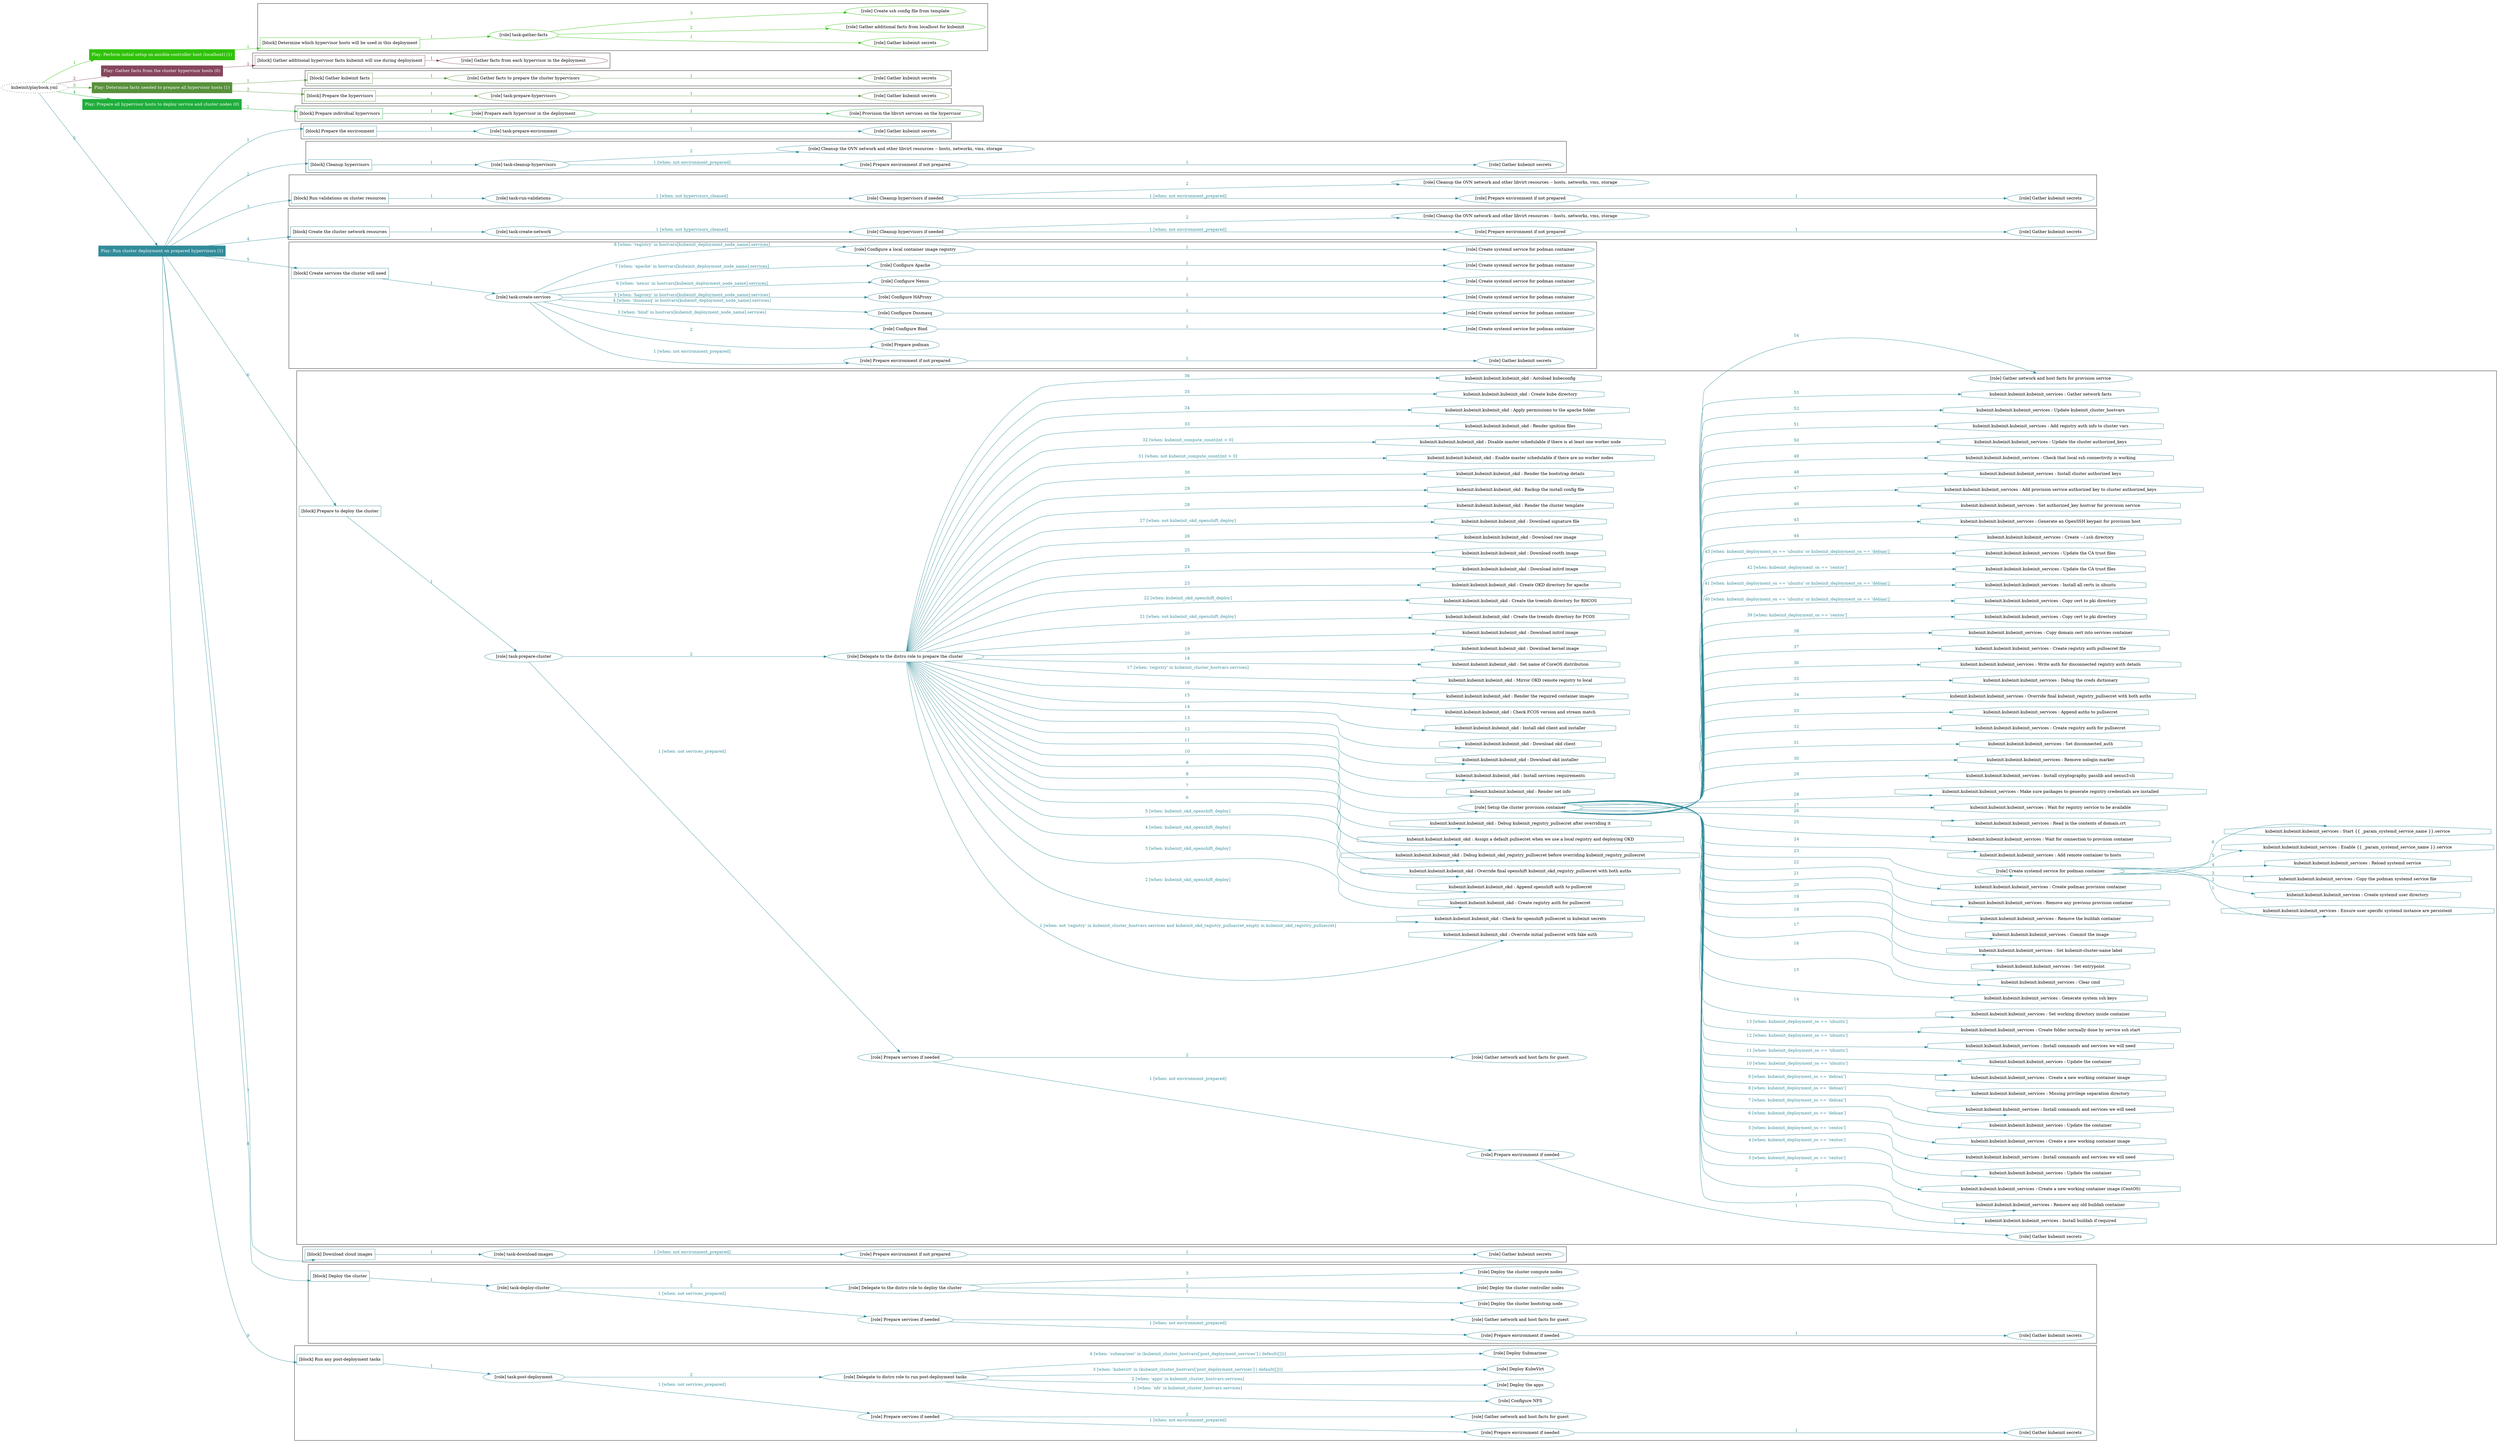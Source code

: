 digraph {
	graph [concentrate=true ordering=in rankdir=LR ratio=fill]
	edge [esep=5 sep=10]
	"kubeinit/playbook.yml" [URL="/home/runner/work/kubeinit/kubeinit/kubeinit/playbook.yml" id=playbook_fa9bd218 style=dotted]
	"kubeinit/playbook.yml" -> play_e9b03373 [label="1 " color="#2fc20a" fontcolor="#2fc20a" id=edge_b92b38c1 labeltooltip="1 " tooltip="1 "]
	subgraph "Play: Perform initial setup on ansible-controller host (localhost) (1)" {
		play_e9b03373 [label="Play: Perform initial setup on ansible-controller host (localhost) (1)" URL="/home/runner/work/kubeinit/kubeinit/kubeinit/playbook.yml" color="#2fc20a" fontcolor="#ffffff" id=play_e9b03373 shape=box style=filled tooltip=localhost]
		play_e9b03373 -> block_3432221b [label=1 color="#2fc20a" fontcolor="#2fc20a" id=edge_39aab4a8 labeltooltip=1 tooltip=1]
		subgraph cluster_block_3432221b {
			block_3432221b [label="[block] Determine which hypervisor hosts will be used in this deployment" URL="/home/runner/work/kubeinit/kubeinit/kubeinit/playbook.yml" color="#2fc20a" id=block_3432221b labeltooltip="Determine which hypervisor hosts will be used in this deployment" shape=box tooltip="Determine which hypervisor hosts will be used in this deployment"]
			block_3432221b -> role_a34e3a5b [label="1 " color="#2fc20a" fontcolor="#2fc20a" id=edge_d8b8ee2a labeltooltip="1 " tooltip="1 "]
			subgraph "task-gather-facts" {
				role_a34e3a5b [label="[role] task-gather-facts" URL="/home/runner/work/kubeinit/kubeinit/kubeinit/playbook.yml" color="#2fc20a" id=role_a34e3a5b tooltip="task-gather-facts"]
				role_a34e3a5b -> role_2363bc03 [label="1 " color="#2fc20a" fontcolor="#2fc20a" id=edge_05cf4c0e labeltooltip="1 " tooltip="1 "]
				subgraph "Gather kubeinit secrets" {
					role_2363bc03 [label="[role] Gather kubeinit secrets" URL="/home/runner/.ansible/collections/ansible_collections/kubeinit/kubeinit/roles/kubeinit_prepare/tasks/build_hypervisors_group.yml" color="#2fc20a" id=role_2363bc03 tooltip="Gather kubeinit secrets"]
				}
				role_a34e3a5b -> role_548edfd0 [label="2 " color="#2fc20a" fontcolor="#2fc20a" id=edge_3644ce78 labeltooltip="2 " tooltip="2 "]
				subgraph "Gather additional facts from localhost for kubeinit" {
					role_548edfd0 [label="[role] Gather additional facts from localhost for kubeinit" URL="/home/runner/.ansible/collections/ansible_collections/kubeinit/kubeinit/roles/kubeinit_prepare/tasks/build_hypervisors_group.yml" color="#2fc20a" id=role_548edfd0 tooltip="Gather additional facts from localhost for kubeinit"]
				}
				role_a34e3a5b -> role_a98f11d5 [label="3 " color="#2fc20a" fontcolor="#2fc20a" id=edge_f9bb94f5 labeltooltip="3 " tooltip="3 "]
				subgraph "Create ssh config file from template" {
					role_a98f11d5 [label="[role] Create ssh config file from template" URL="/home/runner/.ansible/collections/ansible_collections/kubeinit/kubeinit/roles/kubeinit_prepare/tasks/build_hypervisors_group.yml" color="#2fc20a" id=role_a98f11d5 tooltip="Create ssh config file from template"]
				}
			}
		}
	}
	"kubeinit/playbook.yml" -> play_4f22e17a [label="2 " color="#86465e" fontcolor="#86465e" id=edge_b450e276 labeltooltip="2 " tooltip="2 "]
	subgraph "Play: Gather facts from the cluster hypervisor hosts (0)" {
		play_4f22e17a [label="Play: Gather facts from the cluster hypervisor hosts (0)" URL="/home/runner/work/kubeinit/kubeinit/kubeinit/playbook.yml" color="#86465e" fontcolor="#ffffff" id=play_4f22e17a shape=box style=filled tooltip="Play: Gather facts from the cluster hypervisor hosts (0)"]
		play_4f22e17a -> block_99b4f612 [label=1 color="#86465e" fontcolor="#86465e" id=edge_5a506935 labeltooltip=1 tooltip=1]
		subgraph cluster_block_99b4f612 {
			block_99b4f612 [label="[block] Gather additional hypervisor facts kubeinit will use during deployment" URL="/home/runner/work/kubeinit/kubeinit/kubeinit/playbook.yml" color="#86465e" id=block_99b4f612 labeltooltip="Gather additional hypervisor facts kubeinit will use during deployment" shape=box tooltip="Gather additional hypervisor facts kubeinit will use during deployment"]
			block_99b4f612 -> role_59c44a27 [label="1 " color="#86465e" fontcolor="#86465e" id=edge_09e041f6 labeltooltip="1 " tooltip="1 "]
			subgraph "Gather facts from each hypervisor in the deployment" {
				role_59c44a27 [label="[role] Gather facts from each hypervisor in the deployment" URL="/home/runner/work/kubeinit/kubeinit/kubeinit/playbook.yml" color="#86465e" id=role_59c44a27 tooltip="Gather facts from each hypervisor in the deployment"]
			}
		}
	}
	"kubeinit/playbook.yml" -> play_24484955 [label="3 " color="#58913b" fontcolor="#58913b" id=edge_d859abfd labeltooltip="3 " tooltip="3 "]
	subgraph "Play: Determine facts needed to prepare all hypervisor hosts (1)" {
		play_24484955 [label="Play: Determine facts needed to prepare all hypervisor hosts (1)" URL="/home/runner/work/kubeinit/kubeinit/kubeinit/playbook.yml" color="#58913b" fontcolor="#ffffff" id=play_24484955 shape=box style=filled tooltip=localhost]
		play_24484955 -> block_5f68949a [label=1 color="#58913b" fontcolor="#58913b" id=edge_a1dc0025 labeltooltip=1 tooltip=1]
		subgraph cluster_block_5f68949a {
			block_5f68949a [label="[block] Gather kubeinit facts" URL="/home/runner/work/kubeinit/kubeinit/kubeinit/playbook.yml" color="#58913b" id=block_5f68949a labeltooltip="Gather kubeinit facts" shape=box tooltip="Gather kubeinit facts"]
			block_5f68949a -> role_65b11a8a [label="1 " color="#58913b" fontcolor="#58913b" id=edge_b6a48a60 labeltooltip="1 " tooltip="1 "]
			subgraph "Gather facts to prepare the cluster hypervisors" {
				role_65b11a8a [label="[role] Gather facts to prepare the cluster hypervisors" URL="/home/runner/work/kubeinit/kubeinit/kubeinit/playbook.yml" color="#58913b" id=role_65b11a8a tooltip="Gather facts to prepare the cluster hypervisors"]
				role_65b11a8a -> role_a73dcdc8 [label="1 " color="#58913b" fontcolor="#58913b" id=edge_1da4628b labeltooltip="1 " tooltip="1 "]
				subgraph "Gather kubeinit secrets" {
					role_a73dcdc8 [label="[role] Gather kubeinit secrets" URL="/home/runner/.ansible/collections/ansible_collections/kubeinit/kubeinit/roles/kubeinit_prepare/tasks/gather_kubeinit_facts.yml" color="#58913b" id=role_a73dcdc8 tooltip="Gather kubeinit secrets"]
				}
			}
		}
		play_24484955 -> block_89a3e8c2 [label=2 color="#58913b" fontcolor="#58913b" id=edge_5eb56d5c labeltooltip=2 tooltip=2]
		subgraph cluster_block_89a3e8c2 {
			block_89a3e8c2 [label="[block] Prepare the hypervisors" URL="/home/runner/work/kubeinit/kubeinit/kubeinit/playbook.yml" color="#58913b" id=block_89a3e8c2 labeltooltip="Prepare the hypervisors" shape=box tooltip="Prepare the hypervisors"]
			block_89a3e8c2 -> role_807262d2 [label="1 " color="#58913b" fontcolor="#58913b" id=edge_362de40c labeltooltip="1 " tooltip="1 "]
			subgraph "task-prepare-hypervisors" {
				role_807262d2 [label="[role] task-prepare-hypervisors" URL="/home/runner/work/kubeinit/kubeinit/kubeinit/playbook.yml" color="#58913b" id=role_807262d2 tooltip="task-prepare-hypervisors"]
				role_807262d2 -> role_01bd4aa8 [label="1 " color="#58913b" fontcolor="#58913b" id=edge_9024c19b labeltooltip="1 " tooltip="1 "]
				subgraph "Gather kubeinit secrets" {
					role_01bd4aa8 [label="[role] Gather kubeinit secrets" URL="/home/runner/.ansible/collections/ansible_collections/kubeinit/kubeinit/roles/kubeinit_prepare/tasks/gather_kubeinit_facts.yml" color="#58913b" id=role_01bd4aa8 tooltip="Gather kubeinit secrets"]
				}
			}
		}
	}
	"kubeinit/playbook.yml" -> play_a0dbe131 [label="4 " color="#1fad3b" fontcolor="#1fad3b" id=edge_b9681345 labeltooltip="4 " tooltip="4 "]
	subgraph "Play: Prepare all hypervisor hosts to deploy service and cluster nodes (0)" {
		play_a0dbe131 [label="Play: Prepare all hypervisor hosts to deploy service and cluster nodes (0)" URL="/home/runner/work/kubeinit/kubeinit/kubeinit/playbook.yml" color="#1fad3b" fontcolor="#ffffff" id=play_a0dbe131 shape=box style=filled tooltip="Play: Prepare all hypervisor hosts to deploy service and cluster nodes (0)"]
		play_a0dbe131 -> block_c72fec59 [label=1 color="#1fad3b" fontcolor="#1fad3b" id=edge_03acfbeb labeltooltip=1 tooltip=1]
		subgraph cluster_block_c72fec59 {
			block_c72fec59 [label="[block] Prepare individual hypervisors" URL="/home/runner/work/kubeinit/kubeinit/kubeinit/playbook.yml" color="#1fad3b" id=block_c72fec59 labeltooltip="Prepare individual hypervisors" shape=box tooltip="Prepare individual hypervisors"]
			block_c72fec59 -> role_7eb55676 [label="1 " color="#1fad3b" fontcolor="#1fad3b" id=edge_24e7ccce labeltooltip="1 " tooltip="1 "]
			subgraph "Prepare each hypervisor in the deployment" {
				role_7eb55676 [label="[role] Prepare each hypervisor in the deployment" URL="/home/runner/work/kubeinit/kubeinit/kubeinit/playbook.yml" color="#1fad3b" id=role_7eb55676 tooltip="Prepare each hypervisor in the deployment"]
				role_7eb55676 -> role_6bfa2d3f [label="1 " color="#1fad3b" fontcolor="#1fad3b" id=edge_88d18405 labeltooltip="1 " tooltip="1 "]
				subgraph "Provision the libvirt services on the hypervisor" {
					role_6bfa2d3f [label="[role] Provision the libvirt services on the hypervisor" URL="/home/runner/.ansible/collections/ansible_collections/kubeinit/kubeinit/roles/kubeinit_prepare/tasks/prepare_hypervisor.yml" color="#1fad3b" id=role_6bfa2d3f tooltip="Provision the libvirt services on the hypervisor"]
				}
			}
		}
	}
	"kubeinit/playbook.yml" -> play_2e21d9b7 [label="5 " color="#328c9a" fontcolor="#328c9a" id=edge_99a54167 labeltooltip="5 " tooltip="5 "]
	subgraph "Play: Run cluster deployment on prepared hypervisors (1)" {
		play_2e21d9b7 [label="Play: Run cluster deployment on prepared hypervisors (1)" URL="/home/runner/work/kubeinit/kubeinit/kubeinit/playbook.yml" color="#328c9a" fontcolor="#ffffff" id=play_2e21d9b7 shape=box style=filled tooltip=localhost]
		play_2e21d9b7 -> block_0304c622 [label=1 color="#328c9a" fontcolor="#328c9a" id=edge_eab3ff89 labeltooltip=1 tooltip=1]
		subgraph cluster_block_0304c622 {
			block_0304c622 [label="[block] Prepare the environment" URL="/home/runner/work/kubeinit/kubeinit/kubeinit/playbook.yml" color="#328c9a" id=block_0304c622 labeltooltip="Prepare the environment" shape=box tooltip="Prepare the environment"]
			block_0304c622 -> role_adffc0a2 [label="1 " color="#328c9a" fontcolor="#328c9a" id=edge_38ec9a10 labeltooltip="1 " tooltip="1 "]
			subgraph "task-prepare-environment" {
				role_adffc0a2 [label="[role] task-prepare-environment" URL="/home/runner/work/kubeinit/kubeinit/kubeinit/playbook.yml" color="#328c9a" id=role_adffc0a2 tooltip="task-prepare-environment"]
				role_adffc0a2 -> role_bcaff4ed [label="1 " color="#328c9a" fontcolor="#328c9a" id=edge_bdd7b269 labeltooltip="1 " tooltip="1 "]
				subgraph "Gather kubeinit secrets" {
					role_bcaff4ed [label="[role] Gather kubeinit secrets" URL="/home/runner/.ansible/collections/ansible_collections/kubeinit/kubeinit/roles/kubeinit_prepare/tasks/gather_kubeinit_facts.yml" color="#328c9a" id=role_bcaff4ed tooltip="Gather kubeinit secrets"]
				}
			}
		}
		play_2e21d9b7 -> block_16b21dd1 [label=2 color="#328c9a" fontcolor="#328c9a" id=edge_bf4a06c5 labeltooltip=2 tooltip=2]
		subgraph cluster_block_16b21dd1 {
			block_16b21dd1 [label="[block] Cleanup hypervisors" URL="/home/runner/work/kubeinit/kubeinit/kubeinit/playbook.yml" color="#328c9a" id=block_16b21dd1 labeltooltip="Cleanup hypervisors" shape=box tooltip="Cleanup hypervisors"]
			block_16b21dd1 -> role_0980684e [label="1 " color="#328c9a" fontcolor="#328c9a" id=edge_bbf458cc labeltooltip="1 " tooltip="1 "]
			subgraph "task-cleanup-hypervisors" {
				role_0980684e [label="[role] task-cleanup-hypervisors" URL="/home/runner/work/kubeinit/kubeinit/kubeinit/playbook.yml" color="#328c9a" id=role_0980684e tooltip="task-cleanup-hypervisors"]
				role_0980684e -> role_13e24af0 [label="1 [when: not environment_prepared]" color="#328c9a" fontcolor="#328c9a" id=edge_52f6ead2 labeltooltip="1 [when: not environment_prepared]" tooltip="1 [when: not environment_prepared]"]
				subgraph "Prepare environment if not prepared" {
					role_13e24af0 [label="[role] Prepare environment if not prepared" URL="/home/runner/.ansible/collections/ansible_collections/kubeinit/kubeinit/roles/kubeinit_prepare/tasks/cleanup_hypervisors.yml" color="#328c9a" id=role_13e24af0 tooltip="Prepare environment if not prepared"]
					role_13e24af0 -> role_b8447d02 [label="1 " color="#328c9a" fontcolor="#328c9a" id=edge_aa029fa7 labeltooltip="1 " tooltip="1 "]
					subgraph "Gather kubeinit secrets" {
						role_b8447d02 [label="[role] Gather kubeinit secrets" URL="/home/runner/.ansible/collections/ansible_collections/kubeinit/kubeinit/roles/kubeinit_prepare/tasks/gather_kubeinit_facts.yml" color="#328c9a" id=role_b8447d02 tooltip="Gather kubeinit secrets"]
					}
				}
				role_0980684e -> role_ed833fd3 [label="2 " color="#328c9a" fontcolor="#328c9a" id=edge_901c677c labeltooltip="2 " tooltip="2 "]
				subgraph "Cleanup the OVN network and other libvirt resources -- hosts, networks, vms, storage" {
					role_ed833fd3 [label="[role] Cleanup the OVN network and other libvirt resources -- hosts, networks, vms, storage" URL="/home/runner/.ansible/collections/ansible_collections/kubeinit/kubeinit/roles/kubeinit_prepare/tasks/cleanup_hypervisors.yml" color="#328c9a" id=role_ed833fd3 tooltip="Cleanup the OVN network and other libvirt resources -- hosts, networks, vms, storage"]
				}
			}
		}
		play_2e21d9b7 -> block_de33ada1 [label=3 color="#328c9a" fontcolor="#328c9a" id=edge_7718f60b labeltooltip=3 tooltip=3]
		subgraph cluster_block_de33ada1 {
			block_de33ada1 [label="[block] Run validations on cluster resources" URL="/home/runner/work/kubeinit/kubeinit/kubeinit/playbook.yml" color="#328c9a" id=block_de33ada1 labeltooltip="Run validations on cluster resources" shape=box tooltip="Run validations on cluster resources"]
			block_de33ada1 -> role_88071ae5 [label="1 " color="#328c9a" fontcolor="#328c9a" id=edge_ed726289 labeltooltip="1 " tooltip="1 "]
			subgraph "task-run-validations" {
				role_88071ae5 [label="[role] task-run-validations" URL="/home/runner/work/kubeinit/kubeinit/kubeinit/playbook.yml" color="#328c9a" id=role_88071ae5 tooltip="task-run-validations"]
				role_88071ae5 -> role_0b1cf985 [label="1 [when: not hypervisors_cleaned]" color="#328c9a" fontcolor="#328c9a" id=edge_7fcbcf2e labeltooltip="1 [when: not hypervisors_cleaned]" tooltip="1 [when: not hypervisors_cleaned]"]
				subgraph "Cleanup hypervisors if needed" {
					role_0b1cf985 [label="[role] Cleanup hypervisors if needed" URL="/home/runner/.ansible/collections/ansible_collections/kubeinit/kubeinit/roles/kubeinit_validations/tasks/main.yml" color="#328c9a" id=role_0b1cf985 tooltip="Cleanup hypervisors if needed"]
					role_0b1cf985 -> role_42b5edc6 [label="1 [when: not environment_prepared]" color="#328c9a" fontcolor="#328c9a" id=edge_38a67b97 labeltooltip="1 [when: not environment_prepared]" tooltip="1 [when: not environment_prepared]"]
					subgraph "Prepare environment if not prepared" {
						role_42b5edc6 [label="[role] Prepare environment if not prepared" URL="/home/runner/.ansible/collections/ansible_collections/kubeinit/kubeinit/roles/kubeinit_prepare/tasks/cleanup_hypervisors.yml" color="#328c9a" id=role_42b5edc6 tooltip="Prepare environment if not prepared"]
						role_42b5edc6 -> role_864231a0 [label="1 " color="#328c9a" fontcolor="#328c9a" id=edge_7c0f8c12 labeltooltip="1 " tooltip="1 "]
						subgraph "Gather kubeinit secrets" {
							role_864231a0 [label="[role] Gather kubeinit secrets" URL="/home/runner/.ansible/collections/ansible_collections/kubeinit/kubeinit/roles/kubeinit_prepare/tasks/gather_kubeinit_facts.yml" color="#328c9a" id=role_864231a0 tooltip="Gather kubeinit secrets"]
						}
					}
					role_0b1cf985 -> role_ca001767 [label="2 " color="#328c9a" fontcolor="#328c9a" id=edge_f92142c7 labeltooltip="2 " tooltip="2 "]
					subgraph "Cleanup the OVN network and other libvirt resources -- hosts, networks, vms, storage" {
						role_ca001767 [label="[role] Cleanup the OVN network and other libvirt resources -- hosts, networks, vms, storage" URL="/home/runner/.ansible/collections/ansible_collections/kubeinit/kubeinit/roles/kubeinit_prepare/tasks/cleanup_hypervisors.yml" color="#328c9a" id=role_ca001767 tooltip="Cleanup the OVN network and other libvirt resources -- hosts, networks, vms, storage"]
					}
				}
			}
		}
		play_2e21d9b7 -> block_b7b809bd [label=4 color="#328c9a" fontcolor="#328c9a" id=edge_86d79a8a labeltooltip=4 tooltip=4]
		subgraph cluster_block_b7b809bd {
			block_b7b809bd [label="[block] Create the cluster network resources" URL="/home/runner/work/kubeinit/kubeinit/kubeinit/playbook.yml" color="#328c9a" id=block_b7b809bd labeltooltip="Create the cluster network resources" shape=box tooltip="Create the cluster network resources"]
			block_b7b809bd -> role_7ba7a65b [label="1 " color="#328c9a" fontcolor="#328c9a" id=edge_98beb20a labeltooltip="1 " tooltip="1 "]
			subgraph "task-create-network" {
				role_7ba7a65b [label="[role] task-create-network" URL="/home/runner/work/kubeinit/kubeinit/kubeinit/playbook.yml" color="#328c9a" id=role_7ba7a65b tooltip="task-create-network"]
				role_7ba7a65b -> role_b94581fd [label="1 [when: not hypervisors_cleaned]" color="#328c9a" fontcolor="#328c9a" id=edge_f0fb08c9 labeltooltip="1 [when: not hypervisors_cleaned]" tooltip="1 [when: not hypervisors_cleaned]"]
				subgraph "Cleanup hypervisors if needed" {
					role_b94581fd [label="[role] Cleanup hypervisors if needed" URL="/home/runner/.ansible/collections/ansible_collections/kubeinit/kubeinit/roles/kubeinit_libvirt/tasks/create_network.yml" color="#328c9a" id=role_b94581fd tooltip="Cleanup hypervisors if needed"]
					role_b94581fd -> role_966d8d90 [label="1 [when: not environment_prepared]" color="#328c9a" fontcolor="#328c9a" id=edge_b2f6dcf2 labeltooltip="1 [when: not environment_prepared]" tooltip="1 [when: not environment_prepared]"]
					subgraph "Prepare environment if not prepared" {
						role_966d8d90 [label="[role] Prepare environment if not prepared" URL="/home/runner/.ansible/collections/ansible_collections/kubeinit/kubeinit/roles/kubeinit_prepare/tasks/cleanup_hypervisors.yml" color="#328c9a" id=role_966d8d90 tooltip="Prepare environment if not prepared"]
						role_966d8d90 -> role_978322ca [label="1 " color="#328c9a" fontcolor="#328c9a" id=edge_d46c1f38 labeltooltip="1 " tooltip="1 "]
						subgraph "Gather kubeinit secrets" {
							role_978322ca [label="[role] Gather kubeinit secrets" URL="/home/runner/.ansible/collections/ansible_collections/kubeinit/kubeinit/roles/kubeinit_prepare/tasks/gather_kubeinit_facts.yml" color="#328c9a" id=role_978322ca tooltip="Gather kubeinit secrets"]
						}
					}
					role_b94581fd -> role_45ea3cc1 [label="2 " color="#328c9a" fontcolor="#328c9a" id=edge_deca1b34 labeltooltip="2 " tooltip="2 "]
					subgraph "Cleanup the OVN network and other libvirt resources -- hosts, networks, vms, storage" {
						role_45ea3cc1 [label="[role] Cleanup the OVN network and other libvirt resources -- hosts, networks, vms, storage" URL="/home/runner/.ansible/collections/ansible_collections/kubeinit/kubeinit/roles/kubeinit_prepare/tasks/cleanup_hypervisors.yml" color="#328c9a" id=role_45ea3cc1 tooltip="Cleanup the OVN network and other libvirt resources -- hosts, networks, vms, storage"]
					}
				}
			}
		}
		play_2e21d9b7 -> block_9945d60d [label=5 color="#328c9a" fontcolor="#328c9a" id=edge_55e522a7 labeltooltip=5 tooltip=5]
		subgraph cluster_block_9945d60d {
			block_9945d60d [label="[block] Create services the cluster will need" URL="/home/runner/work/kubeinit/kubeinit/kubeinit/playbook.yml" color="#328c9a" id=block_9945d60d labeltooltip="Create services the cluster will need" shape=box tooltip="Create services the cluster will need"]
			block_9945d60d -> role_880bac79 [label="1 " color="#328c9a" fontcolor="#328c9a" id=edge_52b9cca0 labeltooltip="1 " tooltip="1 "]
			subgraph "task-create-services" {
				role_880bac79 [label="[role] task-create-services" URL="/home/runner/work/kubeinit/kubeinit/kubeinit/playbook.yml" color="#328c9a" id=role_880bac79 tooltip="task-create-services"]
				role_880bac79 -> role_02157364 [label="1 [when: not environment_prepared]" color="#328c9a" fontcolor="#328c9a" id=edge_b02e8ebf labeltooltip="1 [when: not environment_prepared]" tooltip="1 [when: not environment_prepared]"]
				subgraph "Prepare environment if not prepared" {
					role_02157364 [label="[role] Prepare environment if not prepared" URL="/home/runner/.ansible/collections/ansible_collections/kubeinit/kubeinit/roles/kubeinit_services/tasks/main.yml" color="#328c9a" id=role_02157364 tooltip="Prepare environment if not prepared"]
					role_02157364 -> role_d5728531 [label="1 " color="#328c9a" fontcolor="#328c9a" id=edge_a892d136 labeltooltip="1 " tooltip="1 "]
					subgraph "Gather kubeinit secrets" {
						role_d5728531 [label="[role] Gather kubeinit secrets" URL="/home/runner/.ansible/collections/ansible_collections/kubeinit/kubeinit/roles/kubeinit_prepare/tasks/gather_kubeinit_facts.yml" color="#328c9a" id=role_d5728531 tooltip="Gather kubeinit secrets"]
					}
				}
				role_880bac79 -> role_1c72e76d [label="2 " color="#328c9a" fontcolor="#328c9a" id=edge_11ee564a labeltooltip="2 " tooltip="2 "]
				subgraph "Prepare podman" {
					role_1c72e76d [label="[role] Prepare podman" URL="/home/runner/.ansible/collections/ansible_collections/kubeinit/kubeinit/roles/kubeinit_services/tasks/00_create_service_pod.yml" color="#328c9a" id=role_1c72e76d tooltip="Prepare podman"]
				}
				role_880bac79 -> role_92e9fd29 [label="3 [when: 'bind' in hostvars[kubeinit_deployment_node_name].services]" color="#328c9a" fontcolor="#328c9a" id=edge_fefb8bfe labeltooltip="3 [when: 'bind' in hostvars[kubeinit_deployment_node_name].services]" tooltip="3 [when: 'bind' in hostvars[kubeinit_deployment_node_name].services]"]
				subgraph "Configure Bind" {
					role_92e9fd29 [label="[role] Configure Bind" URL="/home/runner/.ansible/collections/ansible_collections/kubeinit/kubeinit/roles/kubeinit_services/tasks/start_services_containers.yml" color="#328c9a" id=role_92e9fd29 tooltip="Configure Bind"]
					role_92e9fd29 -> role_bca1e03f [label="1 " color="#328c9a" fontcolor="#328c9a" id=edge_e76cb053 labeltooltip="1 " tooltip="1 "]
					subgraph "Create systemd service for podman container" {
						role_bca1e03f [label="[role] Create systemd service for podman container" URL="/home/runner/.ansible/collections/ansible_collections/kubeinit/kubeinit/roles/kubeinit_bind/tasks/main.yml" color="#328c9a" id=role_bca1e03f tooltip="Create systemd service for podman container"]
					}
				}
				role_880bac79 -> role_42991c51 [label="4 [when: 'dnsmasq' in hostvars[kubeinit_deployment_node_name].services]" color="#328c9a" fontcolor="#328c9a" id=edge_0f71d26b labeltooltip="4 [when: 'dnsmasq' in hostvars[kubeinit_deployment_node_name].services]" tooltip="4 [when: 'dnsmasq' in hostvars[kubeinit_deployment_node_name].services]"]
				subgraph "Configure Dnsmasq" {
					role_42991c51 [label="[role] Configure Dnsmasq" URL="/home/runner/.ansible/collections/ansible_collections/kubeinit/kubeinit/roles/kubeinit_services/tasks/start_services_containers.yml" color="#328c9a" id=role_42991c51 tooltip="Configure Dnsmasq"]
					role_42991c51 -> role_e0a99d14 [label="1 " color="#328c9a" fontcolor="#328c9a" id=edge_7e71d39a labeltooltip="1 " tooltip="1 "]
					subgraph "Create systemd service for podman container" {
						role_e0a99d14 [label="[role] Create systemd service for podman container" URL="/home/runner/.ansible/collections/ansible_collections/kubeinit/kubeinit/roles/kubeinit_dnsmasq/tasks/main.yml" color="#328c9a" id=role_e0a99d14 tooltip="Create systemd service for podman container"]
					}
				}
				role_880bac79 -> role_6b9efb99 [label="5 [when: 'haproxy' in hostvars[kubeinit_deployment_node_name].services]" color="#328c9a" fontcolor="#328c9a" id=edge_b2d3dcc2 labeltooltip="5 [when: 'haproxy' in hostvars[kubeinit_deployment_node_name].services]" tooltip="5 [when: 'haproxy' in hostvars[kubeinit_deployment_node_name].services]"]
				subgraph "Configure HAProxy" {
					role_6b9efb99 [label="[role] Configure HAProxy" URL="/home/runner/.ansible/collections/ansible_collections/kubeinit/kubeinit/roles/kubeinit_services/tasks/start_services_containers.yml" color="#328c9a" id=role_6b9efb99 tooltip="Configure HAProxy"]
					role_6b9efb99 -> role_c7a4c9dd [label="1 " color="#328c9a" fontcolor="#328c9a" id=edge_177226db labeltooltip="1 " tooltip="1 "]
					subgraph "Create systemd service for podman container" {
						role_c7a4c9dd [label="[role] Create systemd service for podman container" URL="/home/runner/.ansible/collections/ansible_collections/kubeinit/kubeinit/roles/kubeinit_haproxy/tasks/main.yml" color="#328c9a" id=role_c7a4c9dd tooltip="Create systemd service for podman container"]
					}
				}
				role_880bac79 -> role_e0706094 [label="6 [when: 'nexus' in hostvars[kubeinit_deployment_node_name].services]" color="#328c9a" fontcolor="#328c9a" id=edge_a7d593d4 labeltooltip="6 [when: 'nexus' in hostvars[kubeinit_deployment_node_name].services]" tooltip="6 [when: 'nexus' in hostvars[kubeinit_deployment_node_name].services]"]
				subgraph "Configure Nexus" {
					role_e0706094 [label="[role] Configure Nexus" URL="/home/runner/.ansible/collections/ansible_collections/kubeinit/kubeinit/roles/kubeinit_services/tasks/start_services_containers.yml" color="#328c9a" id=role_e0706094 tooltip="Configure Nexus"]
					role_e0706094 -> role_1ef63508 [label="1 " color="#328c9a" fontcolor="#328c9a" id=edge_a8916391 labeltooltip="1 " tooltip="1 "]
					subgraph "Create systemd service for podman container" {
						role_1ef63508 [label="[role] Create systemd service for podman container" URL="/home/runner/.ansible/collections/ansible_collections/kubeinit/kubeinit/roles/kubeinit_nexus/tasks/main.yml" color="#328c9a" id=role_1ef63508 tooltip="Create systemd service for podman container"]
					}
				}
				role_880bac79 -> role_46368ed1 [label="7 [when: 'apache' in hostvars[kubeinit_deployment_node_name].services]" color="#328c9a" fontcolor="#328c9a" id=edge_b55085d3 labeltooltip="7 [when: 'apache' in hostvars[kubeinit_deployment_node_name].services]" tooltip="7 [when: 'apache' in hostvars[kubeinit_deployment_node_name].services]"]
				subgraph "Configure Apache" {
					role_46368ed1 [label="[role] Configure Apache" URL="/home/runner/.ansible/collections/ansible_collections/kubeinit/kubeinit/roles/kubeinit_services/tasks/start_services_containers.yml" color="#328c9a" id=role_46368ed1 tooltip="Configure Apache"]
					role_46368ed1 -> role_547d5e14 [label="1 " color="#328c9a" fontcolor="#328c9a" id=edge_d71e73b3 labeltooltip="1 " tooltip="1 "]
					subgraph "Create systemd service for podman container" {
						role_547d5e14 [label="[role] Create systemd service for podman container" URL="/home/runner/.ansible/collections/ansible_collections/kubeinit/kubeinit/roles/kubeinit_apache/tasks/main.yml" color="#328c9a" id=role_547d5e14 tooltip="Create systemd service for podman container"]
					}
				}
				role_880bac79 -> role_1de6f1c6 [label="8 [when: 'registry' in hostvars[kubeinit_deployment_node_name].services]" color="#328c9a" fontcolor="#328c9a" id=edge_6a8e7d03 labeltooltip="8 [when: 'registry' in hostvars[kubeinit_deployment_node_name].services]" tooltip="8 [when: 'registry' in hostvars[kubeinit_deployment_node_name].services]"]
				subgraph "Configure a local container image registry" {
					role_1de6f1c6 [label="[role] Configure a local container image registry" URL="/home/runner/.ansible/collections/ansible_collections/kubeinit/kubeinit/roles/kubeinit_services/tasks/start_services_containers.yml" color="#328c9a" id=role_1de6f1c6 tooltip="Configure a local container image registry"]
					role_1de6f1c6 -> role_fb882243 [label="1 " color="#328c9a" fontcolor="#328c9a" id=edge_5be7308a labeltooltip="1 " tooltip="1 "]
					subgraph "Create systemd service for podman container" {
						role_fb882243 [label="[role] Create systemd service for podman container" URL="/home/runner/.ansible/collections/ansible_collections/kubeinit/kubeinit/roles/kubeinit_registry/tasks/main.yml" color="#328c9a" id=role_fb882243 tooltip="Create systemd service for podman container"]
					}
				}
			}
		}
		play_2e21d9b7 -> block_53d83876 [label=6 color="#328c9a" fontcolor="#328c9a" id=edge_85767a70 labeltooltip=6 tooltip=6]
		subgraph cluster_block_53d83876 {
			block_53d83876 [label="[block] Prepare to deploy the cluster" URL="/home/runner/work/kubeinit/kubeinit/kubeinit/playbook.yml" color="#328c9a" id=block_53d83876 labeltooltip="Prepare to deploy the cluster" shape=box tooltip="Prepare to deploy the cluster"]
			block_53d83876 -> role_8040431f [label="1 " color="#328c9a" fontcolor="#328c9a" id=edge_bff71da8 labeltooltip="1 " tooltip="1 "]
			subgraph "task-prepare-cluster" {
				role_8040431f [label="[role] task-prepare-cluster" URL="/home/runner/work/kubeinit/kubeinit/kubeinit/playbook.yml" color="#328c9a" id=role_8040431f tooltip="task-prepare-cluster"]
				role_8040431f -> role_d05a0cda [label="1 [when: not services_prepared]" color="#328c9a" fontcolor="#328c9a" id=edge_444c5f19 labeltooltip="1 [when: not services_prepared]" tooltip="1 [when: not services_prepared]"]
				subgraph "Prepare services if needed" {
					role_d05a0cda [label="[role] Prepare services if needed" URL="/home/runner/.ansible/collections/ansible_collections/kubeinit/kubeinit/roles/kubeinit_prepare/tasks/prepare_cluster.yml" color="#328c9a" id=role_d05a0cda tooltip="Prepare services if needed"]
					role_d05a0cda -> role_5ad86379 [label="1 [when: not environment_prepared]" color="#328c9a" fontcolor="#328c9a" id=edge_d4b1e477 labeltooltip="1 [when: not environment_prepared]" tooltip="1 [when: not environment_prepared]"]
					subgraph "Prepare environment if needed" {
						role_5ad86379 [label="[role] Prepare environment if needed" URL="/home/runner/.ansible/collections/ansible_collections/kubeinit/kubeinit/roles/kubeinit_services/tasks/prepare_services.yml" color="#328c9a" id=role_5ad86379 tooltip="Prepare environment if needed"]
						role_5ad86379 -> role_eb9d6451 [label="1 " color="#328c9a" fontcolor="#328c9a" id=edge_d45f1e6c labeltooltip="1 " tooltip="1 "]
						subgraph "Gather kubeinit secrets" {
							role_eb9d6451 [label="[role] Gather kubeinit secrets" URL="/home/runner/.ansible/collections/ansible_collections/kubeinit/kubeinit/roles/kubeinit_prepare/tasks/gather_kubeinit_facts.yml" color="#328c9a" id=role_eb9d6451 tooltip="Gather kubeinit secrets"]
						}
					}
					role_d05a0cda -> role_9cd32fb1 [label="2 " color="#328c9a" fontcolor="#328c9a" id=edge_9fb72466 labeltooltip="2 " tooltip="2 "]
					subgraph "Gather network and host facts for guest" {
						role_9cd32fb1 [label="[role] Gather network and host facts for guest" URL="/home/runner/.ansible/collections/ansible_collections/kubeinit/kubeinit/roles/kubeinit_services/tasks/prepare_services.yml" color="#328c9a" id=role_9cd32fb1 tooltip="Gather network and host facts for guest"]
					}
				}
				role_8040431f -> role_e700feb0 [label="2 " color="#328c9a" fontcolor="#328c9a" id=edge_9cac3940 labeltooltip="2 " tooltip="2 "]
				subgraph "Delegate to the distro role to prepare the cluster" {
					role_e700feb0 [label="[role] Delegate to the distro role to prepare the cluster" URL="/home/runner/.ansible/collections/ansible_collections/kubeinit/kubeinit/roles/kubeinit_prepare/tasks/prepare_cluster.yml" color="#328c9a" id=role_e700feb0 tooltip="Delegate to the distro role to prepare the cluster"]
					task_d1016384 [label="kubeinit.kubeinit.kubeinit_okd : Override initial pullsecret with fake auth" URL="/home/runner/.ansible/collections/ansible_collections/kubeinit/kubeinit/roles/kubeinit_okd/tasks/prepare_cluster.yml" color="#328c9a" id=task_d1016384 shape=octagon tooltip="kubeinit.kubeinit.kubeinit_okd : Override initial pullsecret with fake auth"]
					role_e700feb0 -> task_d1016384 [label="1 [when: not 'registry' in kubeinit_cluster_hostvars.services and kubeinit_okd_registry_pullsecret_empty in kubeinit_okd_registry_pullsecret]" color="#328c9a" fontcolor="#328c9a" id=edge_16d3b7a3 labeltooltip="1 [when: not 'registry' in kubeinit_cluster_hostvars.services and kubeinit_okd_registry_pullsecret_empty in kubeinit_okd_registry_pullsecret]" tooltip="1 [when: not 'registry' in kubeinit_cluster_hostvars.services and kubeinit_okd_registry_pullsecret_empty in kubeinit_okd_registry_pullsecret]"]
					task_647c5373 [label="kubeinit.kubeinit.kubeinit_okd : Check for openshift pullsecret in kubeinit secrets" URL="/home/runner/.ansible/collections/ansible_collections/kubeinit/kubeinit/roles/kubeinit_okd/tasks/prepare_cluster.yml" color="#328c9a" id=task_647c5373 shape=octagon tooltip="kubeinit.kubeinit.kubeinit_okd : Check for openshift pullsecret in kubeinit secrets"]
					role_e700feb0 -> task_647c5373 [label="2 [when: kubeinit_okd_openshift_deploy]" color="#328c9a" fontcolor="#328c9a" id=edge_1baab858 labeltooltip="2 [when: kubeinit_okd_openshift_deploy]" tooltip="2 [when: kubeinit_okd_openshift_deploy]"]
					task_c3d2acb7 [label="kubeinit.kubeinit.kubeinit_okd : Create registry auth for pullsecret" URL="/home/runner/.ansible/collections/ansible_collections/kubeinit/kubeinit/roles/kubeinit_okd/tasks/prepare_cluster.yml" color="#328c9a" id=task_c3d2acb7 shape=octagon tooltip="kubeinit.kubeinit.kubeinit_okd : Create registry auth for pullsecret"]
					role_e700feb0 -> task_c3d2acb7 [label="3 [when: kubeinit_okd_openshift_deploy]" color="#328c9a" fontcolor="#328c9a" id=edge_2835a4c2 labeltooltip="3 [when: kubeinit_okd_openshift_deploy]" tooltip="3 [when: kubeinit_okd_openshift_deploy]"]
					task_7d205031 [label="kubeinit.kubeinit.kubeinit_okd : Append openshift auth to pullsecret" URL="/home/runner/.ansible/collections/ansible_collections/kubeinit/kubeinit/roles/kubeinit_okd/tasks/prepare_cluster.yml" color="#328c9a" id=task_7d205031 shape=octagon tooltip="kubeinit.kubeinit.kubeinit_okd : Append openshift auth to pullsecret"]
					role_e700feb0 -> task_7d205031 [label="4 [when: kubeinit_okd_openshift_deploy]" color="#328c9a" fontcolor="#328c9a" id=edge_0a6c7460 labeltooltip="4 [when: kubeinit_okd_openshift_deploy]" tooltip="4 [when: kubeinit_okd_openshift_deploy]"]
					task_722e8d57 [label="kubeinit.kubeinit.kubeinit_okd : Override final openshift kubeinit_okd_registry_pullsecret with both auths" URL="/home/runner/.ansible/collections/ansible_collections/kubeinit/kubeinit/roles/kubeinit_okd/tasks/prepare_cluster.yml" color="#328c9a" id=task_722e8d57 shape=octagon tooltip="kubeinit.kubeinit.kubeinit_okd : Override final openshift kubeinit_okd_registry_pullsecret with both auths"]
					role_e700feb0 -> task_722e8d57 [label="5 [when: kubeinit_okd_openshift_deploy]" color="#328c9a" fontcolor="#328c9a" id=edge_c9b9fbf6 labeltooltip="5 [when: kubeinit_okd_openshift_deploy]" tooltip="5 [when: kubeinit_okd_openshift_deploy]"]
					task_eb9d453e [label="kubeinit.kubeinit.kubeinit_okd : Debug kubeinit_okd_registry_pullsecret before overriding kubeinit_registry_pullsecret" URL="/home/runner/.ansible/collections/ansible_collections/kubeinit/kubeinit/roles/kubeinit_okd/tasks/prepare_cluster.yml" color="#328c9a" id=task_eb9d453e shape=octagon tooltip="kubeinit.kubeinit.kubeinit_okd : Debug kubeinit_okd_registry_pullsecret before overriding kubeinit_registry_pullsecret"]
					role_e700feb0 -> task_eb9d453e [label="6 " color="#328c9a" fontcolor="#328c9a" id=edge_5ca8e4a1 labeltooltip="6 " tooltip="6 "]
					task_73ff827d [label="kubeinit.kubeinit.kubeinit_okd : Assign a default pullsecret when we use a local registry and deploying OKD" URL="/home/runner/.ansible/collections/ansible_collections/kubeinit/kubeinit/roles/kubeinit_okd/tasks/prepare_cluster.yml" color="#328c9a" id=task_73ff827d shape=octagon tooltip="kubeinit.kubeinit.kubeinit_okd : Assign a default pullsecret when we use a local registry and deploying OKD"]
					role_e700feb0 -> task_73ff827d [label="7 " color="#328c9a" fontcolor="#328c9a" id=edge_2ee5bf68 labeltooltip="7 " tooltip="7 "]
					task_4f599673 [label="kubeinit.kubeinit.kubeinit_okd : Debug kubeinit_registry_pullsecret after overriding it" URL="/home/runner/.ansible/collections/ansible_collections/kubeinit/kubeinit/roles/kubeinit_okd/tasks/prepare_cluster.yml" color="#328c9a" id=task_4f599673 shape=octagon tooltip="kubeinit.kubeinit.kubeinit_okd : Debug kubeinit_registry_pullsecret after overriding it"]
					role_e700feb0 -> task_4f599673 [label="8 " color="#328c9a" fontcolor="#328c9a" id=edge_f76aa3b7 labeltooltip="8 " tooltip="8 "]
					role_e700feb0 -> role_44736722 [label="9 " color="#328c9a" fontcolor="#328c9a" id=edge_d97935fd labeltooltip="9 " tooltip="9 "]
					subgraph "Setup the cluster provision container" {
						role_44736722 [label="[role] Setup the cluster provision container" URL="/home/runner/.ansible/collections/ansible_collections/kubeinit/kubeinit/roles/kubeinit_okd/tasks/prepare_cluster.yml" color="#328c9a" id=role_44736722 tooltip="Setup the cluster provision container"]
						task_e58b3f1c [label="kubeinit.kubeinit.kubeinit_services : Install buildah if required" URL="/home/runner/.ansible/collections/ansible_collections/kubeinit/kubeinit/roles/kubeinit_services/tasks/create_provision_container.yml" color="#328c9a" id=task_e58b3f1c shape=octagon tooltip="kubeinit.kubeinit.kubeinit_services : Install buildah if required"]
						role_44736722 -> task_e58b3f1c [label="1 " color="#328c9a" fontcolor="#328c9a" id=edge_44f2be26 labeltooltip="1 " tooltip="1 "]
						task_cf90d698 [label="kubeinit.kubeinit.kubeinit_services : Remove any old buildah container" URL="/home/runner/.ansible/collections/ansible_collections/kubeinit/kubeinit/roles/kubeinit_services/tasks/create_provision_container.yml" color="#328c9a" id=task_cf90d698 shape=octagon tooltip="kubeinit.kubeinit.kubeinit_services : Remove any old buildah container"]
						role_44736722 -> task_cf90d698 [label="2 " color="#328c9a" fontcolor="#328c9a" id=edge_98fa517f labeltooltip="2 " tooltip="2 "]
						task_359b33de [label="kubeinit.kubeinit.kubeinit_services : Create a new working container image (CentOS)" URL="/home/runner/.ansible/collections/ansible_collections/kubeinit/kubeinit/roles/kubeinit_services/tasks/create_provision_container.yml" color="#328c9a" id=task_359b33de shape=octagon tooltip="kubeinit.kubeinit.kubeinit_services : Create a new working container image (CentOS)"]
						role_44736722 -> task_359b33de [label="3 [when: kubeinit_deployment_os == 'centos']" color="#328c9a" fontcolor="#328c9a" id=edge_511dd5e4 labeltooltip="3 [when: kubeinit_deployment_os == 'centos']" tooltip="3 [when: kubeinit_deployment_os == 'centos']"]
						task_ae144fd3 [label="kubeinit.kubeinit.kubeinit_services : Update the container" URL="/home/runner/.ansible/collections/ansible_collections/kubeinit/kubeinit/roles/kubeinit_services/tasks/create_provision_container.yml" color="#328c9a" id=task_ae144fd3 shape=octagon tooltip="kubeinit.kubeinit.kubeinit_services : Update the container"]
						role_44736722 -> task_ae144fd3 [label="4 [when: kubeinit_deployment_os == 'centos']" color="#328c9a" fontcolor="#328c9a" id=edge_ffe0280b labeltooltip="4 [when: kubeinit_deployment_os == 'centos']" tooltip="4 [when: kubeinit_deployment_os == 'centos']"]
						task_d8f3d2e3 [label="kubeinit.kubeinit.kubeinit_services : Install commands and services we will need" URL="/home/runner/.ansible/collections/ansible_collections/kubeinit/kubeinit/roles/kubeinit_services/tasks/create_provision_container.yml" color="#328c9a" id=task_d8f3d2e3 shape=octagon tooltip="kubeinit.kubeinit.kubeinit_services : Install commands and services we will need"]
						role_44736722 -> task_d8f3d2e3 [label="5 [when: kubeinit_deployment_os == 'centos']" color="#328c9a" fontcolor="#328c9a" id=edge_bcbce8f9 labeltooltip="5 [when: kubeinit_deployment_os == 'centos']" tooltip="5 [when: kubeinit_deployment_os == 'centos']"]
						task_8e650ad0 [label="kubeinit.kubeinit.kubeinit_services : Create a new working container image" URL="/home/runner/.ansible/collections/ansible_collections/kubeinit/kubeinit/roles/kubeinit_services/tasks/create_provision_container.yml" color="#328c9a" id=task_8e650ad0 shape=octagon tooltip="kubeinit.kubeinit.kubeinit_services : Create a new working container image"]
						role_44736722 -> task_8e650ad0 [label="6 [when: kubeinit_deployment_os == 'debian']" color="#328c9a" fontcolor="#328c9a" id=edge_1d98d723 labeltooltip="6 [when: kubeinit_deployment_os == 'debian']" tooltip="6 [when: kubeinit_deployment_os == 'debian']"]
						task_ae2dfb6b [label="kubeinit.kubeinit.kubeinit_services : Update the container" URL="/home/runner/.ansible/collections/ansible_collections/kubeinit/kubeinit/roles/kubeinit_services/tasks/create_provision_container.yml" color="#328c9a" id=task_ae2dfb6b shape=octagon tooltip="kubeinit.kubeinit.kubeinit_services : Update the container"]
						role_44736722 -> task_ae2dfb6b [label="7 [when: kubeinit_deployment_os == 'debian']" color="#328c9a" fontcolor="#328c9a" id=edge_965f81a2 labeltooltip="7 [when: kubeinit_deployment_os == 'debian']" tooltip="7 [when: kubeinit_deployment_os == 'debian']"]
						task_6a3c5b81 [label="kubeinit.kubeinit.kubeinit_services : Install commands and services we will need" URL="/home/runner/.ansible/collections/ansible_collections/kubeinit/kubeinit/roles/kubeinit_services/tasks/create_provision_container.yml" color="#328c9a" id=task_6a3c5b81 shape=octagon tooltip="kubeinit.kubeinit.kubeinit_services : Install commands and services we will need"]
						role_44736722 -> task_6a3c5b81 [label="8 [when: kubeinit_deployment_os == 'debian']" color="#328c9a" fontcolor="#328c9a" id=edge_c03bbe37 labeltooltip="8 [when: kubeinit_deployment_os == 'debian']" tooltip="8 [when: kubeinit_deployment_os == 'debian']"]
						task_6e25c873 [label="kubeinit.kubeinit.kubeinit_services : Missing privilege separation directory" URL="/home/runner/.ansible/collections/ansible_collections/kubeinit/kubeinit/roles/kubeinit_services/tasks/create_provision_container.yml" color="#328c9a" id=task_6e25c873 shape=octagon tooltip="kubeinit.kubeinit.kubeinit_services : Missing privilege separation directory"]
						role_44736722 -> task_6e25c873 [label="9 [when: kubeinit_deployment_os == 'debian']" color="#328c9a" fontcolor="#328c9a" id=edge_88e54c49 labeltooltip="9 [when: kubeinit_deployment_os == 'debian']" tooltip="9 [when: kubeinit_deployment_os == 'debian']"]
						task_4a9cb1c7 [label="kubeinit.kubeinit.kubeinit_services : Create a new working container image" URL="/home/runner/.ansible/collections/ansible_collections/kubeinit/kubeinit/roles/kubeinit_services/tasks/create_provision_container.yml" color="#328c9a" id=task_4a9cb1c7 shape=octagon tooltip="kubeinit.kubeinit.kubeinit_services : Create a new working container image"]
						role_44736722 -> task_4a9cb1c7 [label="10 [when: kubeinit_deployment_os == 'ubuntu']" color="#328c9a" fontcolor="#328c9a" id=edge_cd67749d labeltooltip="10 [when: kubeinit_deployment_os == 'ubuntu']" tooltip="10 [when: kubeinit_deployment_os == 'ubuntu']"]
						task_b6bf6429 [label="kubeinit.kubeinit.kubeinit_services : Update the container" URL="/home/runner/.ansible/collections/ansible_collections/kubeinit/kubeinit/roles/kubeinit_services/tasks/create_provision_container.yml" color="#328c9a" id=task_b6bf6429 shape=octagon tooltip="kubeinit.kubeinit.kubeinit_services : Update the container"]
						role_44736722 -> task_b6bf6429 [label="11 [when: kubeinit_deployment_os == 'ubuntu']" color="#328c9a" fontcolor="#328c9a" id=edge_3caee7d2 labeltooltip="11 [when: kubeinit_deployment_os == 'ubuntu']" tooltip="11 [when: kubeinit_deployment_os == 'ubuntu']"]
						task_82fca468 [label="kubeinit.kubeinit.kubeinit_services : Install commands and services we will need" URL="/home/runner/.ansible/collections/ansible_collections/kubeinit/kubeinit/roles/kubeinit_services/tasks/create_provision_container.yml" color="#328c9a" id=task_82fca468 shape=octagon tooltip="kubeinit.kubeinit.kubeinit_services : Install commands and services we will need"]
						role_44736722 -> task_82fca468 [label="12 [when: kubeinit_deployment_os == 'ubuntu']" color="#328c9a" fontcolor="#328c9a" id=edge_8a1fe160 labeltooltip="12 [when: kubeinit_deployment_os == 'ubuntu']" tooltip="12 [when: kubeinit_deployment_os == 'ubuntu']"]
						task_d8b2ebad [label="kubeinit.kubeinit.kubeinit_services : Create folder normally done by service ssh start" URL="/home/runner/.ansible/collections/ansible_collections/kubeinit/kubeinit/roles/kubeinit_services/tasks/create_provision_container.yml" color="#328c9a" id=task_d8b2ebad shape=octagon tooltip="kubeinit.kubeinit.kubeinit_services : Create folder normally done by service ssh start"]
						role_44736722 -> task_d8b2ebad [label="13 [when: kubeinit_deployment_os == 'ubuntu']" color="#328c9a" fontcolor="#328c9a" id=edge_79bfd199 labeltooltip="13 [when: kubeinit_deployment_os == 'ubuntu']" tooltip="13 [when: kubeinit_deployment_os == 'ubuntu']"]
						task_9b665238 [label="kubeinit.kubeinit.kubeinit_services : Set working directory inside container" URL="/home/runner/.ansible/collections/ansible_collections/kubeinit/kubeinit/roles/kubeinit_services/tasks/create_provision_container.yml" color="#328c9a" id=task_9b665238 shape=octagon tooltip="kubeinit.kubeinit.kubeinit_services : Set working directory inside container"]
						role_44736722 -> task_9b665238 [label="14 " color="#328c9a" fontcolor="#328c9a" id=edge_3e6feb85 labeltooltip="14 " tooltip="14 "]
						task_9064cfb6 [label="kubeinit.kubeinit.kubeinit_services : Generate system ssh keys" URL="/home/runner/.ansible/collections/ansible_collections/kubeinit/kubeinit/roles/kubeinit_services/tasks/create_provision_container.yml" color="#328c9a" id=task_9064cfb6 shape=octagon tooltip="kubeinit.kubeinit.kubeinit_services : Generate system ssh keys"]
						role_44736722 -> task_9064cfb6 [label="15 " color="#328c9a" fontcolor="#328c9a" id=edge_40edef2b labeltooltip="15 " tooltip="15 "]
						task_34994f39 [label="kubeinit.kubeinit.kubeinit_services : Clear cmd" URL="/home/runner/.ansible/collections/ansible_collections/kubeinit/kubeinit/roles/kubeinit_services/tasks/create_provision_container.yml" color="#328c9a" id=task_34994f39 shape=octagon tooltip="kubeinit.kubeinit.kubeinit_services : Clear cmd"]
						role_44736722 -> task_34994f39 [label="16 " color="#328c9a" fontcolor="#328c9a" id=edge_8b1b75ca labeltooltip="16 " tooltip="16 "]
						task_e72c0c2f [label="kubeinit.kubeinit.kubeinit_services : Set entrypoint" URL="/home/runner/.ansible/collections/ansible_collections/kubeinit/kubeinit/roles/kubeinit_services/tasks/create_provision_container.yml" color="#328c9a" id=task_e72c0c2f shape=octagon tooltip="kubeinit.kubeinit.kubeinit_services : Set entrypoint"]
						role_44736722 -> task_e72c0c2f [label="17 " color="#328c9a" fontcolor="#328c9a" id=edge_ebdd46a8 labeltooltip="17 " tooltip="17 "]
						task_c93008ad [label="kubeinit.kubeinit.kubeinit_services : Set kubeinit-cluster-name label" URL="/home/runner/.ansible/collections/ansible_collections/kubeinit/kubeinit/roles/kubeinit_services/tasks/create_provision_container.yml" color="#328c9a" id=task_c93008ad shape=octagon tooltip="kubeinit.kubeinit.kubeinit_services : Set kubeinit-cluster-name label"]
						role_44736722 -> task_c93008ad [label="18 " color="#328c9a" fontcolor="#328c9a" id=edge_4ddea655 labeltooltip="18 " tooltip="18 "]
						task_bfceaa5b [label="kubeinit.kubeinit.kubeinit_services : Commit the image" URL="/home/runner/.ansible/collections/ansible_collections/kubeinit/kubeinit/roles/kubeinit_services/tasks/create_provision_container.yml" color="#328c9a" id=task_bfceaa5b shape=octagon tooltip="kubeinit.kubeinit.kubeinit_services : Commit the image"]
						role_44736722 -> task_bfceaa5b [label="19 " color="#328c9a" fontcolor="#328c9a" id=edge_8ad6422b labeltooltip="19 " tooltip="19 "]
						task_a46fb5c5 [label="kubeinit.kubeinit.kubeinit_services : Remove the buildah container" URL="/home/runner/.ansible/collections/ansible_collections/kubeinit/kubeinit/roles/kubeinit_services/tasks/create_provision_container.yml" color="#328c9a" id=task_a46fb5c5 shape=octagon tooltip="kubeinit.kubeinit.kubeinit_services : Remove the buildah container"]
						role_44736722 -> task_a46fb5c5 [label="20 " color="#328c9a" fontcolor="#328c9a" id=edge_42c5ed35 labeltooltip="20 " tooltip="20 "]
						task_ec1ca06b [label="kubeinit.kubeinit.kubeinit_services : Remove any previous provision container" URL="/home/runner/.ansible/collections/ansible_collections/kubeinit/kubeinit/roles/kubeinit_services/tasks/create_provision_container.yml" color="#328c9a" id=task_ec1ca06b shape=octagon tooltip="kubeinit.kubeinit.kubeinit_services : Remove any previous provision container"]
						role_44736722 -> task_ec1ca06b [label="21 " color="#328c9a" fontcolor="#328c9a" id=edge_28f51dfe labeltooltip="21 " tooltip="21 "]
						task_5f1210ee [label="kubeinit.kubeinit.kubeinit_services : Create podman provision container" URL="/home/runner/.ansible/collections/ansible_collections/kubeinit/kubeinit/roles/kubeinit_services/tasks/create_provision_container.yml" color="#328c9a" id=task_5f1210ee shape=octagon tooltip="kubeinit.kubeinit.kubeinit_services : Create podman provision container"]
						role_44736722 -> task_5f1210ee [label="22 " color="#328c9a" fontcolor="#328c9a" id=edge_6bc1f188 labeltooltip="22 " tooltip="22 "]
						role_44736722 -> role_e9a083cc [label="23 " color="#328c9a" fontcolor="#328c9a" id=edge_7ae629c0 labeltooltip="23 " tooltip="23 "]
						subgraph "Create systemd service for podman container" {
							role_e9a083cc [label="[role] Create systemd service for podman container" URL="/home/runner/.ansible/collections/ansible_collections/kubeinit/kubeinit/roles/kubeinit_services/tasks/create_provision_container.yml" color="#328c9a" id=role_e9a083cc tooltip="Create systemd service for podman container"]
							task_0435d999 [label="kubeinit.kubeinit.kubeinit_services : Ensure user specific systemd instance are persistent" URL="/home/runner/.ansible/collections/ansible_collections/kubeinit/kubeinit/roles/kubeinit_services/tasks/create_managed_service.yml" color="#328c9a" id=task_0435d999 shape=octagon tooltip="kubeinit.kubeinit.kubeinit_services : Ensure user specific systemd instance are persistent"]
							role_e9a083cc -> task_0435d999 [label="1 " color="#328c9a" fontcolor="#328c9a" id=edge_dd6c3650 labeltooltip="1 " tooltip="1 "]
							task_7defef14 [label="kubeinit.kubeinit.kubeinit_services : Create systemd user directory" URL="/home/runner/.ansible/collections/ansible_collections/kubeinit/kubeinit/roles/kubeinit_services/tasks/create_managed_service.yml" color="#328c9a" id=task_7defef14 shape=octagon tooltip="kubeinit.kubeinit.kubeinit_services : Create systemd user directory"]
							role_e9a083cc -> task_7defef14 [label="2 " color="#328c9a" fontcolor="#328c9a" id=edge_a4d5d6eb labeltooltip="2 " tooltip="2 "]
							task_562d2c8d [label="kubeinit.kubeinit.kubeinit_services : Copy the podman systemd service file" URL="/home/runner/.ansible/collections/ansible_collections/kubeinit/kubeinit/roles/kubeinit_services/tasks/create_managed_service.yml" color="#328c9a" id=task_562d2c8d shape=octagon tooltip="kubeinit.kubeinit.kubeinit_services : Copy the podman systemd service file"]
							role_e9a083cc -> task_562d2c8d [label="3 " color="#328c9a" fontcolor="#328c9a" id=edge_ca74b7c4 labeltooltip="3 " tooltip="3 "]
							task_9b6f3914 [label="kubeinit.kubeinit.kubeinit_services : Reload systemd service" URL="/home/runner/.ansible/collections/ansible_collections/kubeinit/kubeinit/roles/kubeinit_services/tasks/create_managed_service.yml" color="#328c9a" id=task_9b6f3914 shape=octagon tooltip="kubeinit.kubeinit.kubeinit_services : Reload systemd service"]
							role_e9a083cc -> task_9b6f3914 [label="4 " color="#328c9a" fontcolor="#328c9a" id=edge_463f98a6 labeltooltip="4 " tooltip="4 "]
							task_9f770c3e [label="kubeinit.kubeinit.kubeinit_services : Enable {{ _param_systemd_service_name }}.service" URL="/home/runner/.ansible/collections/ansible_collections/kubeinit/kubeinit/roles/kubeinit_services/tasks/create_managed_service.yml" color="#328c9a" id=task_9f770c3e shape=octagon tooltip="kubeinit.kubeinit.kubeinit_services : Enable {{ _param_systemd_service_name }}.service"]
							role_e9a083cc -> task_9f770c3e [label="5 " color="#328c9a" fontcolor="#328c9a" id=edge_dee1d56e labeltooltip="5 " tooltip="5 "]
							task_0a18ce1a [label="kubeinit.kubeinit.kubeinit_services : Start {{ _param_systemd_service_name }}.service" URL="/home/runner/.ansible/collections/ansible_collections/kubeinit/kubeinit/roles/kubeinit_services/tasks/create_managed_service.yml" color="#328c9a" id=task_0a18ce1a shape=octagon tooltip="kubeinit.kubeinit.kubeinit_services : Start {{ _param_systemd_service_name }}.service"]
							role_e9a083cc -> task_0a18ce1a [label="6 " color="#328c9a" fontcolor="#328c9a" id=edge_843684d0 labeltooltip="6 " tooltip="6 "]
						}
						task_0fcca8a1 [label="kubeinit.kubeinit.kubeinit_services : Add remote container to hosts" URL="/home/runner/.ansible/collections/ansible_collections/kubeinit/kubeinit/roles/kubeinit_services/tasks/create_provision_container.yml" color="#328c9a" id=task_0fcca8a1 shape=octagon tooltip="kubeinit.kubeinit.kubeinit_services : Add remote container to hosts"]
						role_44736722 -> task_0fcca8a1 [label="24 " color="#328c9a" fontcolor="#328c9a" id=edge_27572916 labeltooltip="24 " tooltip="24 "]
						task_73ed2856 [label="kubeinit.kubeinit.kubeinit_services : Wait for connection to provision container" URL="/home/runner/.ansible/collections/ansible_collections/kubeinit/kubeinit/roles/kubeinit_services/tasks/create_provision_container.yml" color="#328c9a" id=task_73ed2856 shape=octagon tooltip="kubeinit.kubeinit.kubeinit_services : Wait for connection to provision container"]
						role_44736722 -> task_73ed2856 [label="25 " color="#328c9a" fontcolor="#328c9a" id=edge_b26d2420 labeltooltip="25 " tooltip="25 "]
						task_97ecd075 [label="kubeinit.kubeinit.kubeinit_services : Read in the contents of domain.crt" URL="/home/runner/.ansible/collections/ansible_collections/kubeinit/kubeinit/roles/kubeinit_services/tasks/create_provision_container.yml" color="#328c9a" id=task_97ecd075 shape=octagon tooltip="kubeinit.kubeinit.kubeinit_services : Read in the contents of domain.crt"]
						role_44736722 -> task_97ecd075 [label="26 " color="#328c9a" fontcolor="#328c9a" id=edge_3702c541 labeltooltip="26 " tooltip="26 "]
						task_5b4bb84f [label="kubeinit.kubeinit.kubeinit_services : Wait for registry service to be available" URL="/home/runner/.ansible/collections/ansible_collections/kubeinit/kubeinit/roles/kubeinit_services/tasks/create_provision_container.yml" color="#328c9a" id=task_5b4bb84f shape=octagon tooltip="kubeinit.kubeinit.kubeinit_services : Wait for registry service to be available"]
						role_44736722 -> task_5b4bb84f [label="27 " color="#328c9a" fontcolor="#328c9a" id=edge_91e126b4 labeltooltip="27 " tooltip="27 "]
						task_dbc47c4f [label="kubeinit.kubeinit.kubeinit_services : Make sure packages to generate registry credentials are installed" URL="/home/runner/.ansible/collections/ansible_collections/kubeinit/kubeinit/roles/kubeinit_services/tasks/create_provision_container.yml" color="#328c9a" id=task_dbc47c4f shape=octagon tooltip="kubeinit.kubeinit.kubeinit_services : Make sure packages to generate registry credentials are installed"]
						role_44736722 -> task_dbc47c4f [label="28 " color="#328c9a" fontcolor="#328c9a" id=edge_957caaff labeltooltip="28 " tooltip="28 "]
						task_50b03166 [label="kubeinit.kubeinit.kubeinit_services : Install cryptography, passlib and nexus3-cli" URL="/home/runner/.ansible/collections/ansible_collections/kubeinit/kubeinit/roles/kubeinit_services/tasks/create_provision_container.yml" color="#328c9a" id=task_50b03166 shape=octagon tooltip="kubeinit.kubeinit.kubeinit_services : Install cryptography, passlib and nexus3-cli"]
						role_44736722 -> task_50b03166 [label="29 " color="#328c9a" fontcolor="#328c9a" id=edge_689be3bd labeltooltip="29 " tooltip="29 "]
						task_c62e34f0 [label="kubeinit.kubeinit.kubeinit_services : Remove nologin marker" URL="/home/runner/.ansible/collections/ansible_collections/kubeinit/kubeinit/roles/kubeinit_services/tasks/create_provision_container.yml" color="#328c9a" id=task_c62e34f0 shape=octagon tooltip="kubeinit.kubeinit.kubeinit_services : Remove nologin marker"]
						role_44736722 -> task_c62e34f0 [label="30 " color="#328c9a" fontcolor="#328c9a" id=edge_1be25c1b labeltooltip="30 " tooltip="30 "]
						task_64154840 [label="kubeinit.kubeinit.kubeinit_services : Set disconnected_auth" URL="/home/runner/.ansible/collections/ansible_collections/kubeinit/kubeinit/roles/kubeinit_services/tasks/create_provision_container.yml" color="#328c9a" id=task_64154840 shape=octagon tooltip="kubeinit.kubeinit.kubeinit_services : Set disconnected_auth"]
						role_44736722 -> task_64154840 [label="31 " color="#328c9a" fontcolor="#328c9a" id=edge_dd87cbd1 labeltooltip="31 " tooltip="31 "]
						task_3c12a12f [label="kubeinit.kubeinit.kubeinit_services : Create registry auth for pullsecret" URL="/home/runner/.ansible/collections/ansible_collections/kubeinit/kubeinit/roles/kubeinit_services/tasks/create_provision_container.yml" color="#328c9a" id=task_3c12a12f shape=octagon tooltip="kubeinit.kubeinit.kubeinit_services : Create registry auth for pullsecret"]
						role_44736722 -> task_3c12a12f [label="32 " color="#328c9a" fontcolor="#328c9a" id=edge_cb989276 labeltooltip="32 " tooltip="32 "]
						task_86373619 [label="kubeinit.kubeinit.kubeinit_services : Append auths to pullsecret" URL="/home/runner/.ansible/collections/ansible_collections/kubeinit/kubeinit/roles/kubeinit_services/tasks/create_provision_container.yml" color="#328c9a" id=task_86373619 shape=octagon tooltip="kubeinit.kubeinit.kubeinit_services : Append auths to pullsecret"]
						role_44736722 -> task_86373619 [label="33 " color="#328c9a" fontcolor="#328c9a" id=edge_df26d126 labeltooltip="33 " tooltip="33 "]
						task_6429e358 [label="kubeinit.kubeinit.kubeinit_services : Override final kubeinit_registry_pullsecret with both auths" URL="/home/runner/.ansible/collections/ansible_collections/kubeinit/kubeinit/roles/kubeinit_services/tasks/create_provision_container.yml" color="#328c9a" id=task_6429e358 shape=octagon tooltip="kubeinit.kubeinit.kubeinit_services : Override final kubeinit_registry_pullsecret with both auths"]
						role_44736722 -> task_6429e358 [label="34 " color="#328c9a" fontcolor="#328c9a" id=edge_a806a960 labeltooltip="34 " tooltip="34 "]
						task_b5a63d69 [label="kubeinit.kubeinit.kubeinit_services : Debug the creds dictionary" URL="/home/runner/.ansible/collections/ansible_collections/kubeinit/kubeinit/roles/kubeinit_services/tasks/create_provision_container.yml" color="#328c9a" id=task_b5a63d69 shape=octagon tooltip="kubeinit.kubeinit.kubeinit_services : Debug the creds dictionary"]
						role_44736722 -> task_b5a63d69 [label="35 " color="#328c9a" fontcolor="#328c9a" id=edge_bb079087 labeltooltip="35 " tooltip="35 "]
						task_34660cc7 [label="kubeinit.kubeinit.kubeinit_services : Write auth for disconnected registry auth details" URL="/home/runner/.ansible/collections/ansible_collections/kubeinit/kubeinit/roles/kubeinit_services/tasks/create_provision_container.yml" color="#328c9a" id=task_34660cc7 shape=octagon tooltip="kubeinit.kubeinit.kubeinit_services : Write auth for disconnected registry auth details"]
						role_44736722 -> task_34660cc7 [label="36 " color="#328c9a" fontcolor="#328c9a" id=edge_a930ecc1 labeltooltip="36 " tooltip="36 "]
						task_d7c42786 [label="kubeinit.kubeinit.kubeinit_services : Create registry auth pullsecret file" URL="/home/runner/.ansible/collections/ansible_collections/kubeinit/kubeinit/roles/kubeinit_services/tasks/create_provision_container.yml" color="#328c9a" id=task_d7c42786 shape=octagon tooltip="kubeinit.kubeinit.kubeinit_services : Create registry auth pullsecret file"]
						role_44736722 -> task_d7c42786 [label="37 " color="#328c9a" fontcolor="#328c9a" id=edge_0965bb13 labeltooltip="37 " tooltip="37 "]
						task_ef0e11fd [label="kubeinit.kubeinit.kubeinit_services : Copy domain cert into services container" URL="/home/runner/.ansible/collections/ansible_collections/kubeinit/kubeinit/roles/kubeinit_services/tasks/create_provision_container.yml" color="#328c9a" id=task_ef0e11fd shape=octagon tooltip="kubeinit.kubeinit.kubeinit_services : Copy domain cert into services container"]
						role_44736722 -> task_ef0e11fd [label="38 " color="#328c9a" fontcolor="#328c9a" id=edge_583c338e labeltooltip="38 " tooltip="38 "]
						task_ad8c27b6 [label="kubeinit.kubeinit.kubeinit_services : Copy cert to pki directory" URL="/home/runner/.ansible/collections/ansible_collections/kubeinit/kubeinit/roles/kubeinit_services/tasks/create_provision_container.yml" color="#328c9a" id=task_ad8c27b6 shape=octagon tooltip="kubeinit.kubeinit.kubeinit_services : Copy cert to pki directory"]
						role_44736722 -> task_ad8c27b6 [label="39 [when: kubeinit_deployment_os == 'centos']" color="#328c9a" fontcolor="#328c9a" id=edge_f9e13264 labeltooltip="39 [when: kubeinit_deployment_os == 'centos']" tooltip="39 [when: kubeinit_deployment_os == 'centos']"]
						task_376c86d2 [label="kubeinit.kubeinit.kubeinit_services : Copy cert to pki directory" URL="/home/runner/.ansible/collections/ansible_collections/kubeinit/kubeinit/roles/kubeinit_services/tasks/create_provision_container.yml" color="#328c9a" id=task_376c86d2 shape=octagon tooltip="kubeinit.kubeinit.kubeinit_services : Copy cert to pki directory"]
						role_44736722 -> task_376c86d2 [label="40 [when: kubeinit_deployment_os == 'ubuntu' or kubeinit_deployment_os == 'debian']" color="#328c9a" fontcolor="#328c9a" id=edge_a050b186 labeltooltip="40 [when: kubeinit_deployment_os == 'ubuntu' or kubeinit_deployment_os == 'debian']" tooltip="40 [when: kubeinit_deployment_os == 'ubuntu' or kubeinit_deployment_os == 'debian']"]
						task_9d04fdce [label="kubeinit.kubeinit.kubeinit_services : Install all certs in ubuntu" URL="/home/runner/.ansible/collections/ansible_collections/kubeinit/kubeinit/roles/kubeinit_services/tasks/create_provision_container.yml" color="#328c9a" id=task_9d04fdce shape=octagon tooltip="kubeinit.kubeinit.kubeinit_services : Install all certs in ubuntu"]
						role_44736722 -> task_9d04fdce [label="41 [when: kubeinit_deployment_os == 'ubuntu' or kubeinit_deployment_os == 'debian']" color="#328c9a" fontcolor="#328c9a" id=edge_b023927f labeltooltip="41 [when: kubeinit_deployment_os == 'ubuntu' or kubeinit_deployment_os == 'debian']" tooltip="41 [when: kubeinit_deployment_os == 'ubuntu' or kubeinit_deployment_os == 'debian']"]
						task_f5a4f7eb [label="kubeinit.kubeinit.kubeinit_services : Update the CA trust files" URL="/home/runner/.ansible/collections/ansible_collections/kubeinit/kubeinit/roles/kubeinit_services/tasks/create_provision_container.yml" color="#328c9a" id=task_f5a4f7eb shape=octagon tooltip="kubeinit.kubeinit.kubeinit_services : Update the CA trust files"]
						role_44736722 -> task_f5a4f7eb [label="42 [when: kubeinit_deployment_os == 'centos']" color="#328c9a" fontcolor="#328c9a" id=edge_080afaff labeltooltip="42 [when: kubeinit_deployment_os == 'centos']" tooltip="42 [when: kubeinit_deployment_os == 'centos']"]
						task_14fd9793 [label="kubeinit.kubeinit.kubeinit_services : Update the CA trust files" URL="/home/runner/.ansible/collections/ansible_collections/kubeinit/kubeinit/roles/kubeinit_services/tasks/create_provision_container.yml" color="#328c9a" id=task_14fd9793 shape=octagon tooltip="kubeinit.kubeinit.kubeinit_services : Update the CA trust files"]
						role_44736722 -> task_14fd9793 [label="43 [when: kubeinit_deployment_os == 'ubuntu' or kubeinit_deployment_os == 'debian']" color="#328c9a" fontcolor="#328c9a" id=edge_6acb56d9 labeltooltip="43 [when: kubeinit_deployment_os == 'ubuntu' or kubeinit_deployment_os == 'debian']" tooltip="43 [when: kubeinit_deployment_os == 'ubuntu' or kubeinit_deployment_os == 'debian']"]
						task_590e5dae [label="kubeinit.kubeinit.kubeinit_services : Create ~/.ssh directory" URL="/home/runner/.ansible/collections/ansible_collections/kubeinit/kubeinit/roles/kubeinit_services/tasks/create_provision_container.yml" color="#328c9a" id=task_590e5dae shape=octagon tooltip="kubeinit.kubeinit.kubeinit_services : Create ~/.ssh directory"]
						role_44736722 -> task_590e5dae [label="44 " color="#328c9a" fontcolor="#328c9a" id=edge_242fb41e labeltooltip="44 " tooltip="44 "]
						task_40c9fff8 [label="kubeinit.kubeinit.kubeinit_services : Generate an OpenSSH keypair for provision host" URL="/home/runner/.ansible/collections/ansible_collections/kubeinit/kubeinit/roles/kubeinit_services/tasks/create_provision_container.yml" color="#328c9a" id=task_40c9fff8 shape=octagon tooltip="kubeinit.kubeinit.kubeinit_services : Generate an OpenSSH keypair for provision host"]
						role_44736722 -> task_40c9fff8 [label="45 " color="#328c9a" fontcolor="#328c9a" id=edge_e81393bb labeltooltip="45 " tooltip="45 "]
						task_17d8d502 [label="kubeinit.kubeinit.kubeinit_services : Set authorized_key hostvar for provision service" URL="/home/runner/.ansible/collections/ansible_collections/kubeinit/kubeinit/roles/kubeinit_services/tasks/create_provision_container.yml" color="#328c9a" id=task_17d8d502 shape=octagon tooltip="kubeinit.kubeinit.kubeinit_services : Set authorized_key hostvar for provision service"]
						role_44736722 -> task_17d8d502 [label="46 " color="#328c9a" fontcolor="#328c9a" id=edge_4bb86801 labeltooltip="46 " tooltip="46 "]
						task_89f30cbb [label="kubeinit.kubeinit.kubeinit_services : Add provision service authorized key to cluster authorized_keys" URL="/home/runner/.ansible/collections/ansible_collections/kubeinit/kubeinit/roles/kubeinit_services/tasks/create_provision_container.yml" color="#328c9a" id=task_89f30cbb shape=octagon tooltip="kubeinit.kubeinit.kubeinit_services : Add provision service authorized key to cluster authorized_keys"]
						role_44736722 -> task_89f30cbb [label="47 " color="#328c9a" fontcolor="#328c9a" id=edge_17be9db2 labeltooltip="47 " tooltip="47 "]
						task_7bb59242 [label="kubeinit.kubeinit.kubeinit_services : Install cluster authorized keys" URL="/home/runner/.ansible/collections/ansible_collections/kubeinit/kubeinit/roles/kubeinit_services/tasks/create_provision_container.yml" color="#328c9a" id=task_7bb59242 shape=octagon tooltip="kubeinit.kubeinit.kubeinit_services : Install cluster authorized keys"]
						role_44736722 -> task_7bb59242 [label="48 " color="#328c9a" fontcolor="#328c9a" id=edge_95fb1273 labeltooltip="48 " tooltip="48 "]
						task_0a0b29da [label="kubeinit.kubeinit.kubeinit_services : Check that local ssh connectivity is working" URL="/home/runner/.ansible/collections/ansible_collections/kubeinit/kubeinit/roles/kubeinit_services/tasks/create_provision_container.yml" color="#328c9a" id=task_0a0b29da shape=octagon tooltip="kubeinit.kubeinit.kubeinit_services : Check that local ssh connectivity is working"]
						role_44736722 -> task_0a0b29da [label="49 " color="#328c9a" fontcolor="#328c9a" id=edge_9ab8ae5b labeltooltip="49 " tooltip="49 "]
						task_a09b49e3 [label="kubeinit.kubeinit.kubeinit_services : Update the cluster authorized_keys" URL="/home/runner/.ansible/collections/ansible_collections/kubeinit/kubeinit/roles/kubeinit_services/tasks/create_provision_container.yml" color="#328c9a" id=task_a09b49e3 shape=octagon tooltip="kubeinit.kubeinit.kubeinit_services : Update the cluster authorized_keys"]
						role_44736722 -> task_a09b49e3 [label="50 " color="#328c9a" fontcolor="#328c9a" id=edge_2c5b0d93 labeltooltip="50 " tooltip="50 "]
						task_e2300c42 [label="kubeinit.kubeinit.kubeinit_services : Add registry auth info to cluster vars" URL="/home/runner/.ansible/collections/ansible_collections/kubeinit/kubeinit/roles/kubeinit_services/tasks/create_provision_container.yml" color="#328c9a" id=task_e2300c42 shape=octagon tooltip="kubeinit.kubeinit.kubeinit_services : Add registry auth info to cluster vars"]
						role_44736722 -> task_e2300c42 [label="51 " color="#328c9a" fontcolor="#328c9a" id=edge_42bbdefe labeltooltip="51 " tooltip="51 "]
						task_6c82ecc3 [label="kubeinit.kubeinit.kubeinit_services : Update kubeinit_cluster_hostvars" URL="/home/runner/.ansible/collections/ansible_collections/kubeinit/kubeinit/roles/kubeinit_services/tasks/create_provision_container.yml" color="#328c9a" id=task_6c82ecc3 shape=octagon tooltip="kubeinit.kubeinit.kubeinit_services : Update kubeinit_cluster_hostvars"]
						role_44736722 -> task_6c82ecc3 [label="52 " color="#328c9a" fontcolor="#328c9a" id=edge_4a7b5d67 labeltooltip="52 " tooltip="52 "]
						task_ca5bcef6 [label="kubeinit.kubeinit.kubeinit_services : Gather network facts" URL="/home/runner/.ansible/collections/ansible_collections/kubeinit/kubeinit/roles/kubeinit_services/tasks/create_provision_container.yml" color="#328c9a" id=task_ca5bcef6 shape=octagon tooltip="kubeinit.kubeinit.kubeinit_services : Gather network facts"]
						role_44736722 -> task_ca5bcef6 [label="53 " color="#328c9a" fontcolor="#328c9a" id=edge_cdeaa54c labeltooltip="53 " tooltip="53 "]
						role_44736722 -> role_7f1a8b99 [label="54 " color="#328c9a" fontcolor="#328c9a" id=edge_503e006f labeltooltip="54 " tooltip="54 "]
						subgraph "Gather network and host facts for provision service" {
							role_7f1a8b99 [label="[role] Gather network and host facts for provision service" URL="/home/runner/.ansible/collections/ansible_collections/kubeinit/kubeinit/roles/kubeinit_services/tasks/create_provision_container.yml" color="#328c9a" id=role_7f1a8b99 tooltip="Gather network and host facts for provision service"]
						}
					}
					task_1436baaf [label="kubeinit.kubeinit.kubeinit_okd : Render net info" URL="/home/runner/.ansible/collections/ansible_collections/kubeinit/kubeinit/roles/kubeinit_okd/tasks/prepare_cluster.yml" color="#328c9a" id=task_1436baaf shape=octagon tooltip="kubeinit.kubeinit.kubeinit_okd : Render net info"]
					role_e700feb0 -> task_1436baaf [label="10 " color="#328c9a" fontcolor="#328c9a" id=edge_fd5e09cc labeltooltip="10 " tooltip="10 "]
					task_0cc6d8f9 [label="kubeinit.kubeinit.kubeinit_okd : Install services requirements" URL="/home/runner/.ansible/collections/ansible_collections/kubeinit/kubeinit/roles/kubeinit_okd/tasks/prepare_cluster.yml" color="#328c9a" id=task_0cc6d8f9 shape=octagon tooltip="kubeinit.kubeinit.kubeinit_okd : Install services requirements"]
					role_e700feb0 -> task_0cc6d8f9 [label="11 " color="#328c9a" fontcolor="#328c9a" id=edge_319e69bb labeltooltip="11 " tooltip="11 "]
					task_183a0a65 [label="kubeinit.kubeinit.kubeinit_okd : Download okd installer" URL="/home/runner/.ansible/collections/ansible_collections/kubeinit/kubeinit/roles/kubeinit_okd/tasks/prepare_cluster.yml" color="#328c9a" id=task_183a0a65 shape=octagon tooltip="kubeinit.kubeinit.kubeinit_okd : Download okd installer"]
					role_e700feb0 -> task_183a0a65 [label="12 " color="#328c9a" fontcolor="#328c9a" id=edge_a1ec9c13 labeltooltip="12 " tooltip="12 "]
					task_b0fa7cf4 [label="kubeinit.kubeinit.kubeinit_okd : Download okd client" URL="/home/runner/.ansible/collections/ansible_collections/kubeinit/kubeinit/roles/kubeinit_okd/tasks/prepare_cluster.yml" color="#328c9a" id=task_b0fa7cf4 shape=octagon tooltip="kubeinit.kubeinit.kubeinit_okd : Download okd client"]
					role_e700feb0 -> task_b0fa7cf4 [label="13 " color="#328c9a" fontcolor="#328c9a" id=edge_14083604 labeltooltip="13 " tooltip="13 "]
					task_0e517d34 [label="kubeinit.kubeinit.kubeinit_okd : Install okd client and installer" URL="/home/runner/.ansible/collections/ansible_collections/kubeinit/kubeinit/roles/kubeinit_okd/tasks/prepare_cluster.yml" color="#328c9a" id=task_0e517d34 shape=octagon tooltip="kubeinit.kubeinit.kubeinit_okd : Install okd client and installer"]
					role_e700feb0 -> task_0e517d34 [label="14 " color="#328c9a" fontcolor="#328c9a" id=edge_2b7f5e8e labeltooltip="14 " tooltip="14 "]
					task_82d433d9 [label="kubeinit.kubeinit.kubeinit_okd : Check FCOS version and stream match" URL="/home/runner/.ansible/collections/ansible_collections/kubeinit/kubeinit/roles/kubeinit_okd/tasks/prepare_cluster.yml" color="#328c9a" id=task_82d433d9 shape=octagon tooltip="kubeinit.kubeinit.kubeinit_okd : Check FCOS version and stream match"]
					role_e700feb0 -> task_82d433d9 [label="15 " color="#328c9a" fontcolor="#328c9a" id=edge_372ea300 labeltooltip="15 " tooltip="15 "]
					task_2d926c68 [label="kubeinit.kubeinit.kubeinit_okd : Render the required container images" URL="/home/runner/.ansible/collections/ansible_collections/kubeinit/kubeinit/roles/kubeinit_okd/tasks/prepare_cluster.yml" color="#328c9a" id=task_2d926c68 shape=octagon tooltip="kubeinit.kubeinit.kubeinit_okd : Render the required container images"]
					role_e700feb0 -> task_2d926c68 [label="16 " color="#328c9a" fontcolor="#328c9a" id=edge_3408be86 labeltooltip="16 " tooltip="16 "]
					task_728fd32a [label="kubeinit.kubeinit.kubeinit_okd : Mirror OKD remote registry to local" URL="/home/runner/.ansible/collections/ansible_collections/kubeinit/kubeinit/roles/kubeinit_okd/tasks/prepare_cluster.yml" color="#328c9a" id=task_728fd32a shape=octagon tooltip="kubeinit.kubeinit.kubeinit_okd : Mirror OKD remote registry to local"]
					role_e700feb0 -> task_728fd32a [label="17 [when: 'registry' in kubeinit_cluster_hostvars.services]" color="#328c9a" fontcolor="#328c9a" id=edge_89af6aa8 labeltooltip="17 [when: 'registry' in kubeinit_cluster_hostvars.services]" tooltip="17 [when: 'registry' in kubeinit_cluster_hostvars.services]"]
					task_bfb388d0 [label="kubeinit.kubeinit.kubeinit_okd : Set name of CoreOS distribution" URL="/home/runner/.ansible/collections/ansible_collections/kubeinit/kubeinit/roles/kubeinit_okd/tasks/prepare_cluster.yml" color="#328c9a" id=task_bfb388d0 shape=octagon tooltip="kubeinit.kubeinit.kubeinit_okd : Set name of CoreOS distribution"]
					role_e700feb0 -> task_bfb388d0 [label="18 " color="#328c9a" fontcolor="#328c9a" id=edge_b92e9b5f labeltooltip="18 " tooltip="18 "]
					task_1d00d271 [label="kubeinit.kubeinit.kubeinit_okd : Download kernel image" URL="/home/runner/.ansible/collections/ansible_collections/kubeinit/kubeinit/roles/kubeinit_okd/tasks/prepare_cluster.yml" color="#328c9a" id=task_1d00d271 shape=octagon tooltip="kubeinit.kubeinit.kubeinit_okd : Download kernel image"]
					role_e700feb0 -> task_1d00d271 [label="19 " color="#328c9a" fontcolor="#328c9a" id=edge_8efff040 labeltooltip="19 " tooltip="19 "]
					task_f5d8d904 [label="kubeinit.kubeinit.kubeinit_okd : Download initrd image" URL="/home/runner/.ansible/collections/ansible_collections/kubeinit/kubeinit/roles/kubeinit_okd/tasks/prepare_cluster.yml" color="#328c9a" id=task_f5d8d904 shape=octagon tooltip="kubeinit.kubeinit.kubeinit_okd : Download initrd image"]
					role_e700feb0 -> task_f5d8d904 [label="20 " color="#328c9a" fontcolor="#328c9a" id=edge_d2f1494b labeltooltip="20 " tooltip="20 "]
					task_6b3c5665 [label="kubeinit.kubeinit.kubeinit_okd : Create the treeinfo directory for FCOS" URL="/home/runner/.ansible/collections/ansible_collections/kubeinit/kubeinit/roles/kubeinit_okd/tasks/prepare_cluster.yml" color="#328c9a" id=task_6b3c5665 shape=octagon tooltip="kubeinit.kubeinit.kubeinit_okd : Create the treeinfo directory for FCOS"]
					role_e700feb0 -> task_6b3c5665 [label="21 [when: not kubeinit_okd_openshift_deploy]" color="#328c9a" fontcolor="#328c9a" id=edge_4eecaa35 labeltooltip="21 [when: not kubeinit_okd_openshift_deploy]" tooltip="21 [when: not kubeinit_okd_openshift_deploy]"]
					task_0bd551d7 [label="kubeinit.kubeinit.kubeinit_okd : Create the treeinfo directory for RHCOS" URL="/home/runner/.ansible/collections/ansible_collections/kubeinit/kubeinit/roles/kubeinit_okd/tasks/prepare_cluster.yml" color="#328c9a" id=task_0bd551d7 shape=octagon tooltip="kubeinit.kubeinit.kubeinit_okd : Create the treeinfo directory for RHCOS"]
					role_e700feb0 -> task_0bd551d7 [label="22 [when: kubeinit_okd_openshift_deploy]" color="#328c9a" fontcolor="#328c9a" id=edge_a17641a1 labeltooltip="22 [when: kubeinit_okd_openshift_deploy]" tooltip="22 [when: kubeinit_okd_openshift_deploy]"]
					task_ec2cdd8f [label="kubeinit.kubeinit.kubeinit_okd : Create OKD directory for apache" URL="/home/runner/.ansible/collections/ansible_collections/kubeinit/kubeinit/roles/kubeinit_okd/tasks/prepare_cluster.yml" color="#328c9a" id=task_ec2cdd8f shape=octagon tooltip="kubeinit.kubeinit.kubeinit_okd : Create OKD directory for apache"]
					role_e700feb0 -> task_ec2cdd8f [label="23 " color="#328c9a" fontcolor="#328c9a" id=edge_16716f43 labeltooltip="23 " tooltip="23 "]
					task_ecf386a6 [label="kubeinit.kubeinit.kubeinit_okd : Download initrd image" URL="/home/runner/.ansible/collections/ansible_collections/kubeinit/kubeinit/roles/kubeinit_okd/tasks/prepare_cluster.yml" color="#328c9a" id=task_ecf386a6 shape=octagon tooltip="kubeinit.kubeinit.kubeinit_okd : Download initrd image"]
					role_e700feb0 -> task_ecf386a6 [label="24 " color="#328c9a" fontcolor="#328c9a" id=edge_6afb5fa0 labeltooltip="24 " tooltip="24 "]
					task_61b46767 [label="kubeinit.kubeinit.kubeinit_okd : Download rootfs image" URL="/home/runner/.ansible/collections/ansible_collections/kubeinit/kubeinit/roles/kubeinit_okd/tasks/prepare_cluster.yml" color="#328c9a" id=task_61b46767 shape=octagon tooltip="kubeinit.kubeinit.kubeinit_okd : Download rootfs image"]
					role_e700feb0 -> task_61b46767 [label="25 " color="#328c9a" fontcolor="#328c9a" id=edge_447c802a labeltooltip="25 " tooltip="25 "]
					task_e38b312f [label="kubeinit.kubeinit.kubeinit_okd : Download raw image" URL="/home/runner/.ansible/collections/ansible_collections/kubeinit/kubeinit/roles/kubeinit_okd/tasks/prepare_cluster.yml" color="#328c9a" id=task_e38b312f shape=octagon tooltip="kubeinit.kubeinit.kubeinit_okd : Download raw image"]
					role_e700feb0 -> task_e38b312f [label="26 " color="#328c9a" fontcolor="#328c9a" id=edge_7da7ffb4 labeltooltip="26 " tooltip="26 "]
					task_eec51b3b [label="kubeinit.kubeinit.kubeinit_okd : Download signature file" URL="/home/runner/.ansible/collections/ansible_collections/kubeinit/kubeinit/roles/kubeinit_okd/tasks/prepare_cluster.yml" color="#328c9a" id=task_eec51b3b shape=octagon tooltip="kubeinit.kubeinit.kubeinit_okd : Download signature file"]
					role_e700feb0 -> task_eec51b3b [label="27 [when: not kubeinit_okd_openshift_deploy]" color="#328c9a" fontcolor="#328c9a" id=edge_5b2b1a87 labeltooltip="27 [when: not kubeinit_okd_openshift_deploy]" tooltip="27 [when: not kubeinit_okd_openshift_deploy]"]
					task_841f1382 [label="kubeinit.kubeinit.kubeinit_okd : Render the cluster template" URL="/home/runner/.ansible/collections/ansible_collections/kubeinit/kubeinit/roles/kubeinit_okd/tasks/prepare_cluster.yml" color="#328c9a" id=task_841f1382 shape=octagon tooltip="kubeinit.kubeinit.kubeinit_okd : Render the cluster template"]
					role_e700feb0 -> task_841f1382 [label="28 " color="#328c9a" fontcolor="#328c9a" id=edge_940a9d81 labeltooltip="28 " tooltip="28 "]
					task_2c708f2f [label="kubeinit.kubeinit.kubeinit_okd : Backup the install config file" URL="/home/runner/.ansible/collections/ansible_collections/kubeinit/kubeinit/roles/kubeinit_okd/tasks/prepare_cluster.yml" color="#328c9a" id=task_2c708f2f shape=octagon tooltip="kubeinit.kubeinit.kubeinit_okd : Backup the install config file"]
					role_e700feb0 -> task_2c708f2f [label="29 " color="#328c9a" fontcolor="#328c9a" id=edge_36699011 labeltooltip="29 " tooltip="29 "]
					task_d8927e28 [label="kubeinit.kubeinit.kubeinit_okd : Render the bootstrap details" URL="/home/runner/.ansible/collections/ansible_collections/kubeinit/kubeinit/roles/kubeinit_okd/tasks/prepare_cluster.yml" color="#328c9a" id=task_d8927e28 shape=octagon tooltip="kubeinit.kubeinit.kubeinit_okd : Render the bootstrap details"]
					role_e700feb0 -> task_d8927e28 [label="30 " color="#328c9a" fontcolor="#328c9a" id=edge_f665c977 labeltooltip="30 " tooltip="30 "]
					task_7f04546a [label="kubeinit.kubeinit.kubeinit_okd : Enable master schedulable if there are no worker nodes" URL="/home/runner/.ansible/collections/ansible_collections/kubeinit/kubeinit/roles/kubeinit_okd/tasks/prepare_cluster.yml" color="#328c9a" id=task_7f04546a shape=octagon tooltip="kubeinit.kubeinit.kubeinit_okd : Enable master schedulable if there are no worker nodes"]
					role_e700feb0 -> task_7f04546a [label="31 [when: not kubeinit_compute_count|int > 0]" color="#328c9a" fontcolor="#328c9a" id=edge_4ac20bd5 labeltooltip="31 [when: not kubeinit_compute_count|int > 0]" tooltip="31 [when: not kubeinit_compute_count|int > 0]"]
					task_553f3870 [label="kubeinit.kubeinit.kubeinit_okd : Disable master schedulable if there is at least one worker node" URL="/home/runner/.ansible/collections/ansible_collections/kubeinit/kubeinit/roles/kubeinit_okd/tasks/prepare_cluster.yml" color="#328c9a" id=task_553f3870 shape=octagon tooltip="kubeinit.kubeinit.kubeinit_okd : Disable master schedulable if there is at least one worker node"]
					role_e700feb0 -> task_553f3870 [label="32 [when: kubeinit_compute_count|int > 0]" color="#328c9a" fontcolor="#328c9a" id=edge_919c856b labeltooltip="32 [when: kubeinit_compute_count|int > 0]" tooltip="32 [when: kubeinit_compute_count|int > 0]"]
					task_3ce1cdc6 [label="kubeinit.kubeinit.kubeinit_okd : Render ignition files" URL="/home/runner/.ansible/collections/ansible_collections/kubeinit/kubeinit/roles/kubeinit_okd/tasks/prepare_cluster.yml" color="#328c9a" id=task_3ce1cdc6 shape=octagon tooltip="kubeinit.kubeinit.kubeinit_okd : Render ignition files"]
					role_e700feb0 -> task_3ce1cdc6 [label="33 " color="#328c9a" fontcolor="#328c9a" id=edge_ff3c69f8 labeltooltip="33 " tooltip="33 "]
					task_30ac5e0a [label="kubeinit.kubeinit.kubeinit_okd : Apply permissions to the apache folder" URL="/home/runner/.ansible/collections/ansible_collections/kubeinit/kubeinit/roles/kubeinit_okd/tasks/prepare_cluster.yml" color="#328c9a" id=task_30ac5e0a shape=octagon tooltip="kubeinit.kubeinit.kubeinit_okd : Apply permissions to the apache folder"]
					role_e700feb0 -> task_30ac5e0a [label="34 " color="#328c9a" fontcolor="#328c9a" id=edge_acac4814 labeltooltip="34 " tooltip="34 "]
					task_19022c68 [label="kubeinit.kubeinit.kubeinit_okd : Create kube directory" URL="/home/runner/.ansible/collections/ansible_collections/kubeinit/kubeinit/roles/kubeinit_okd/tasks/prepare_cluster.yml" color="#328c9a" id=task_19022c68 shape=octagon tooltip="kubeinit.kubeinit.kubeinit_okd : Create kube directory"]
					role_e700feb0 -> task_19022c68 [label="35 " color="#328c9a" fontcolor="#328c9a" id=edge_89589325 labeltooltip="35 " tooltip="35 "]
					task_a2a523d6 [label="kubeinit.kubeinit.kubeinit_okd : Autoload kubeconfig" URL="/home/runner/.ansible/collections/ansible_collections/kubeinit/kubeinit/roles/kubeinit_okd/tasks/prepare_cluster.yml" color="#328c9a" id=task_a2a523d6 shape=octagon tooltip="kubeinit.kubeinit.kubeinit_okd : Autoload kubeconfig"]
					role_e700feb0 -> task_a2a523d6 [label="36 " color="#328c9a" fontcolor="#328c9a" id=edge_a4e926ab labeltooltip="36 " tooltip="36 "]
				}
			}
		}
		play_2e21d9b7 -> block_d64a5335 [label=7 color="#328c9a" fontcolor="#328c9a" id=edge_267f76cd labeltooltip=7 tooltip=7]
		subgraph cluster_block_d64a5335 {
			block_d64a5335 [label="[block] Download cloud images" URL="/home/runner/work/kubeinit/kubeinit/kubeinit/playbook.yml" color="#328c9a" id=block_d64a5335 labeltooltip="Download cloud images" shape=box tooltip="Download cloud images"]
			block_d64a5335 -> role_7a009f28 [label="1 " color="#328c9a" fontcolor="#328c9a" id=edge_2033d93c labeltooltip="1 " tooltip="1 "]
			subgraph "task-download-images" {
				role_7a009f28 [label="[role] task-download-images" URL="/home/runner/work/kubeinit/kubeinit/kubeinit/playbook.yml" color="#328c9a" id=role_7a009f28 tooltip="task-download-images"]
				role_7a009f28 -> role_603ba8ba [label="1 [when: not environment_prepared]" color="#328c9a" fontcolor="#328c9a" id=edge_e1365722 labeltooltip="1 [when: not environment_prepared]" tooltip="1 [when: not environment_prepared]"]
				subgraph "Prepare environment if not prepared" {
					role_603ba8ba [label="[role] Prepare environment if not prepared" URL="/home/runner/.ansible/collections/ansible_collections/kubeinit/kubeinit/roles/kubeinit_libvirt/tasks/download_cloud_images.yml" color="#328c9a" id=role_603ba8ba tooltip="Prepare environment if not prepared"]
					role_603ba8ba -> role_d3769b81 [label="1 " color="#328c9a" fontcolor="#328c9a" id=edge_7e2361b8 labeltooltip="1 " tooltip="1 "]
					subgraph "Gather kubeinit secrets" {
						role_d3769b81 [label="[role] Gather kubeinit secrets" URL="/home/runner/.ansible/collections/ansible_collections/kubeinit/kubeinit/roles/kubeinit_prepare/tasks/gather_kubeinit_facts.yml" color="#328c9a" id=role_d3769b81 tooltip="Gather kubeinit secrets"]
					}
				}
			}
		}
		play_2e21d9b7 -> block_1824ebef [label=8 color="#328c9a" fontcolor="#328c9a" id=edge_afb59c0a labeltooltip=8 tooltip=8]
		subgraph cluster_block_1824ebef {
			block_1824ebef [label="[block] Deploy the cluster" URL="/home/runner/work/kubeinit/kubeinit/kubeinit/playbook.yml" color="#328c9a" id=block_1824ebef labeltooltip="Deploy the cluster" shape=box tooltip="Deploy the cluster"]
			block_1824ebef -> role_33016579 [label="1 " color="#328c9a" fontcolor="#328c9a" id=edge_6598ddd6 labeltooltip="1 " tooltip="1 "]
			subgraph "task-deploy-cluster" {
				role_33016579 [label="[role] task-deploy-cluster" URL="/home/runner/work/kubeinit/kubeinit/kubeinit/playbook.yml" color="#328c9a" id=role_33016579 tooltip="task-deploy-cluster"]
				role_33016579 -> role_436dbf02 [label="1 [when: not services_prepared]" color="#328c9a" fontcolor="#328c9a" id=edge_758c0efe labeltooltip="1 [when: not services_prepared]" tooltip="1 [when: not services_prepared]"]
				subgraph "Prepare services if needed" {
					role_436dbf02 [label="[role] Prepare services if needed" URL="/home/runner/.ansible/collections/ansible_collections/kubeinit/kubeinit/roles/kubeinit_prepare/tasks/deploy_cluster.yml" color="#328c9a" id=role_436dbf02 tooltip="Prepare services if needed"]
					role_436dbf02 -> role_e881c8a0 [label="1 [when: not environment_prepared]" color="#328c9a" fontcolor="#328c9a" id=edge_2d015026 labeltooltip="1 [when: not environment_prepared]" tooltip="1 [when: not environment_prepared]"]
					subgraph "Prepare environment if needed" {
						role_e881c8a0 [label="[role] Prepare environment if needed" URL="/home/runner/.ansible/collections/ansible_collections/kubeinit/kubeinit/roles/kubeinit_services/tasks/prepare_services.yml" color="#328c9a" id=role_e881c8a0 tooltip="Prepare environment if needed"]
						role_e881c8a0 -> role_863a4380 [label="1 " color="#328c9a" fontcolor="#328c9a" id=edge_bed14b3d labeltooltip="1 " tooltip="1 "]
						subgraph "Gather kubeinit secrets" {
							role_863a4380 [label="[role] Gather kubeinit secrets" URL="/home/runner/.ansible/collections/ansible_collections/kubeinit/kubeinit/roles/kubeinit_prepare/tasks/gather_kubeinit_facts.yml" color="#328c9a" id=role_863a4380 tooltip="Gather kubeinit secrets"]
						}
					}
					role_436dbf02 -> role_76bc5f48 [label="2 " color="#328c9a" fontcolor="#328c9a" id=edge_f700f082 labeltooltip="2 " tooltip="2 "]
					subgraph "Gather network and host facts for guest" {
						role_76bc5f48 [label="[role] Gather network and host facts for guest" URL="/home/runner/.ansible/collections/ansible_collections/kubeinit/kubeinit/roles/kubeinit_services/tasks/prepare_services.yml" color="#328c9a" id=role_76bc5f48 tooltip="Gather network and host facts for guest"]
					}
				}
				role_33016579 -> role_f9335361 [label="2 " color="#328c9a" fontcolor="#328c9a" id=edge_55d82257 labeltooltip="2 " tooltip="2 "]
				subgraph "Delegate to the distro role to deploy the cluster" {
					role_f9335361 [label="[role] Delegate to the distro role to deploy the cluster" URL="/home/runner/.ansible/collections/ansible_collections/kubeinit/kubeinit/roles/kubeinit_prepare/tasks/deploy_cluster.yml" color="#328c9a" id=role_f9335361 tooltip="Delegate to the distro role to deploy the cluster"]
					role_f9335361 -> role_e3534b7c [label="1 " color="#328c9a" fontcolor="#328c9a" id=edge_8e99d469 labeltooltip="1 " tooltip="1 "]
					subgraph "Deploy the cluster bootstrap node" {
						role_e3534b7c [label="[role] Deploy the cluster bootstrap node" URL="/home/runner/.ansible/collections/ansible_collections/kubeinit/kubeinit/roles/kubeinit_okd/tasks/main.yml" color="#328c9a" id=role_e3534b7c tooltip="Deploy the cluster bootstrap node"]
					}
					role_f9335361 -> role_0170ba2b [label="2 " color="#328c9a" fontcolor="#328c9a" id=edge_4e6b8160 labeltooltip="2 " tooltip="2 "]
					subgraph "Deploy the cluster controller nodes" {
						role_0170ba2b [label="[role] Deploy the cluster controller nodes" URL="/home/runner/.ansible/collections/ansible_collections/kubeinit/kubeinit/roles/kubeinit_okd/tasks/main.yml" color="#328c9a" id=role_0170ba2b tooltip="Deploy the cluster controller nodes"]
					}
					role_f9335361 -> role_744f39c2 [label="3 " color="#328c9a" fontcolor="#328c9a" id=edge_a5aded8b labeltooltip="3 " tooltip="3 "]
					subgraph "Deploy the cluster compute nodes" {
						role_744f39c2 [label="[role] Deploy the cluster compute nodes" URL="/home/runner/.ansible/collections/ansible_collections/kubeinit/kubeinit/roles/kubeinit_okd/tasks/main.yml" color="#328c9a" id=role_744f39c2 tooltip="Deploy the cluster compute nodes"]
					}
				}
			}
		}
		play_2e21d9b7 -> block_c1aa518a [label=9 color="#328c9a" fontcolor="#328c9a" id=edge_d223a0aa labeltooltip=9 tooltip=9]
		subgraph cluster_block_c1aa518a {
			block_c1aa518a [label="[block] Run any post-deployment tasks" URL="/home/runner/work/kubeinit/kubeinit/kubeinit/playbook.yml" color="#328c9a" id=block_c1aa518a labeltooltip="Run any post-deployment tasks" shape=box tooltip="Run any post-deployment tasks"]
			block_c1aa518a -> role_37d21f07 [label="1 " color="#328c9a" fontcolor="#328c9a" id=edge_5fc2c73f labeltooltip="1 " tooltip="1 "]
			subgraph "task-post-deployment" {
				role_37d21f07 [label="[role] task-post-deployment" URL="/home/runner/work/kubeinit/kubeinit/kubeinit/playbook.yml" color="#328c9a" id=role_37d21f07 tooltip="task-post-deployment"]
				role_37d21f07 -> role_137cadb5 [label="1 [when: not services_prepared]" color="#328c9a" fontcolor="#328c9a" id=edge_6f412e0c labeltooltip="1 [when: not services_prepared]" tooltip="1 [when: not services_prepared]"]
				subgraph "Prepare services if needed" {
					role_137cadb5 [label="[role] Prepare services if needed" URL="/home/runner/.ansible/collections/ansible_collections/kubeinit/kubeinit/roles/kubeinit_prepare/tasks/post_deployment.yml" color="#328c9a" id=role_137cadb5 tooltip="Prepare services if needed"]
					role_137cadb5 -> role_52b1bf0e [label="1 [when: not environment_prepared]" color="#328c9a" fontcolor="#328c9a" id=edge_486ab851 labeltooltip="1 [when: not environment_prepared]" tooltip="1 [when: not environment_prepared]"]
					subgraph "Prepare environment if needed" {
						role_52b1bf0e [label="[role] Prepare environment if needed" URL="/home/runner/.ansible/collections/ansible_collections/kubeinit/kubeinit/roles/kubeinit_services/tasks/prepare_services.yml" color="#328c9a" id=role_52b1bf0e tooltip="Prepare environment if needed"]
						role_52b1bf0e -> role_baf2d430 [label="1 " color="#328c9a" fontcolor="#328c9a" id=edge_819868b1 labeltooltip="1 " tooltip="1 "]
						subgraph "Gather kubeinit secrets" {
							role_baf2d430 [label="[role] Gather kubeinit secrets" URL="/home/runner/.ansible/collections/ansible_collections/kubeinit/kubeinit/roles/kubeinit_prepare/tasks/gather_kubeinit_facts.yml" color="#328c9a" id=role_baf2d430 tooltip="Gather kubeinit secrets"]
						}
					}
					role_137cadb5 -> role_0f7c64aa [label="2 " color="#328c9a" fontcolor="#328c9a" id=edge_0858270b labeltooltip="2 " tooltip="2 "]
					subgraph "Gather network and host facts for guest" {
						role_0f7c64aa [label="[role] Gather network and host facts for guest" URL="/home/runner/.ansible/collections/ansible_collections/kubeinit/kubeinit/roles/kubeinit_services/tasks/prepare_services.yml" color="#328c9a" id=role_0f7c64aa tooltip="Gather network and host facts for guest"]
					}
				}
				role_37d21f07 -> role_f646b871 [label="2 " color="#328c9a" fontcolor="#328c9a" id=edge_c2c84bb7 labeltooltip="2 " tooltip="2 "]
				subgraph "Delegate to distro role to run post-deployment tasks" {
					role_f646b871 [label="[role] Delegate to distro role to run post-deployment tasks" URL="/home/runner/.ansible/collections/ansible_collections/kubeinit/kubeinit/roles/kubeinit_prepare/tasks/post_deployment.yml" color="#328c9a" id=role_f646b871 tooltip="Delegate to distro role to run post-deployment tasks"]
					role_f646b871 -> role_69a78bb9 [label="1 [when: 'nfs' in kubeinit_cluster_hostvars.services]" color="#328c9a" fontcolor="#328c9a" id=edge_296de0ea labeltooltip="1 [when: 'nfs' in kubeinit_cluster_hostvars.services]" tooltip="1 [when: 'nfs' in kubeinit_cluster_hostvars.services]"]
					subgraph "Configure NFS" {
						role_69a78bb9 [label="[role] Configure NFS" URL="/home/runner/.ansible/collections/ansible_collections/kubeinit/kubeinit/roles/kubeinit_okd/tasks/post_deployment_tasks.yml" color="#328c9a" id=role_69a78bb9 tooltip="Configure NFS"]
					}
					role_f646b871 -> role_7f9aa5bb [label="2 [when: 'apps' in kubeinit_cluster_hostvars.services]" color="#328c9a" fontcolor="#328c9a" id=edge_3b730b62 labeltooltip="2 [when: 'apps' in kubeinit_cluster_hostvars.services]" tooltip="2 [when: 'apps' in kubeinit_cluster_hostvars.services]"]
					subgraph "Deploy the apps" {
						role_7f9aa5bb [label="[role] Deploy the apps" URL="/home/runner/.ansible/collections/ansible_collections/kubeinit/kubeinit/roles/kubeinit_okd/tasks/post_deployment_tasks.yml" color="#328c9a" id=role_7f9aa5bb tooltip="Deploy the apps"]
					}
					role_f646b871 -> role_4b651214 [label="3 [when: 'kubevirt' in (kubeinit_cluster_hostvars['post_deployment_services'] | default([]))]" color="#328c9a" fontcolor="#328c9a" id=edge_a388f482 labeltooltip="3 [when: 'kubevirt' in (kubeinit_cluster_hostvars['post_deployment_services'] | default([]))]" tooltip="3 [when: 'kubevirt' in (kubeinit_cluster_hostvars['post_deployment_services'] | default([]))]"]
					subgraph "Deploy KubeVirt" {
						role_4b651214 [label="[role] Deploy KubeVirt" URL="/home/runner/.ansible/collections/ansible_collections/kubeinit/kubeinit/roles/kubeinit_okd/tasks/post_deployment_tasks.yml" color="#328c9a" id=role_4b651214 tooltip="Deploy KubeVirt"]
					}
					role_f646b871 -> role_4015ce77 [label="4 [when: 'submariner' in (kubeinit_cluster_hostvars['post_deployment_services'] | default([]))]" color="#328c9a" fontcolor="#328c9a" id=edge_5bd395d2 labeltooltip="4 [when: 'submariner' in (kubeinit_cluster_hostvars['post_deployment_services'] | default([]))]" tooltip="4 [when: 'submariner' in (kubeinit_cluster_hostvars['post_deployment_services'] | default([]))]"]
					subgraph "Deploy Submariner" {
						role_4015ce77 [label="[role] Deploy Submariner" URL="/home/runner/.ansible/collections/ansible_collections/kubeinit/kubeinit/roles/kubeinit_okd/tasks/post_deployment_tasks.yml" color="#328c9a" id=role_4015ce77 tooltip="Deploy Submariner"]
					}
				}
			}
		}
	}
}
